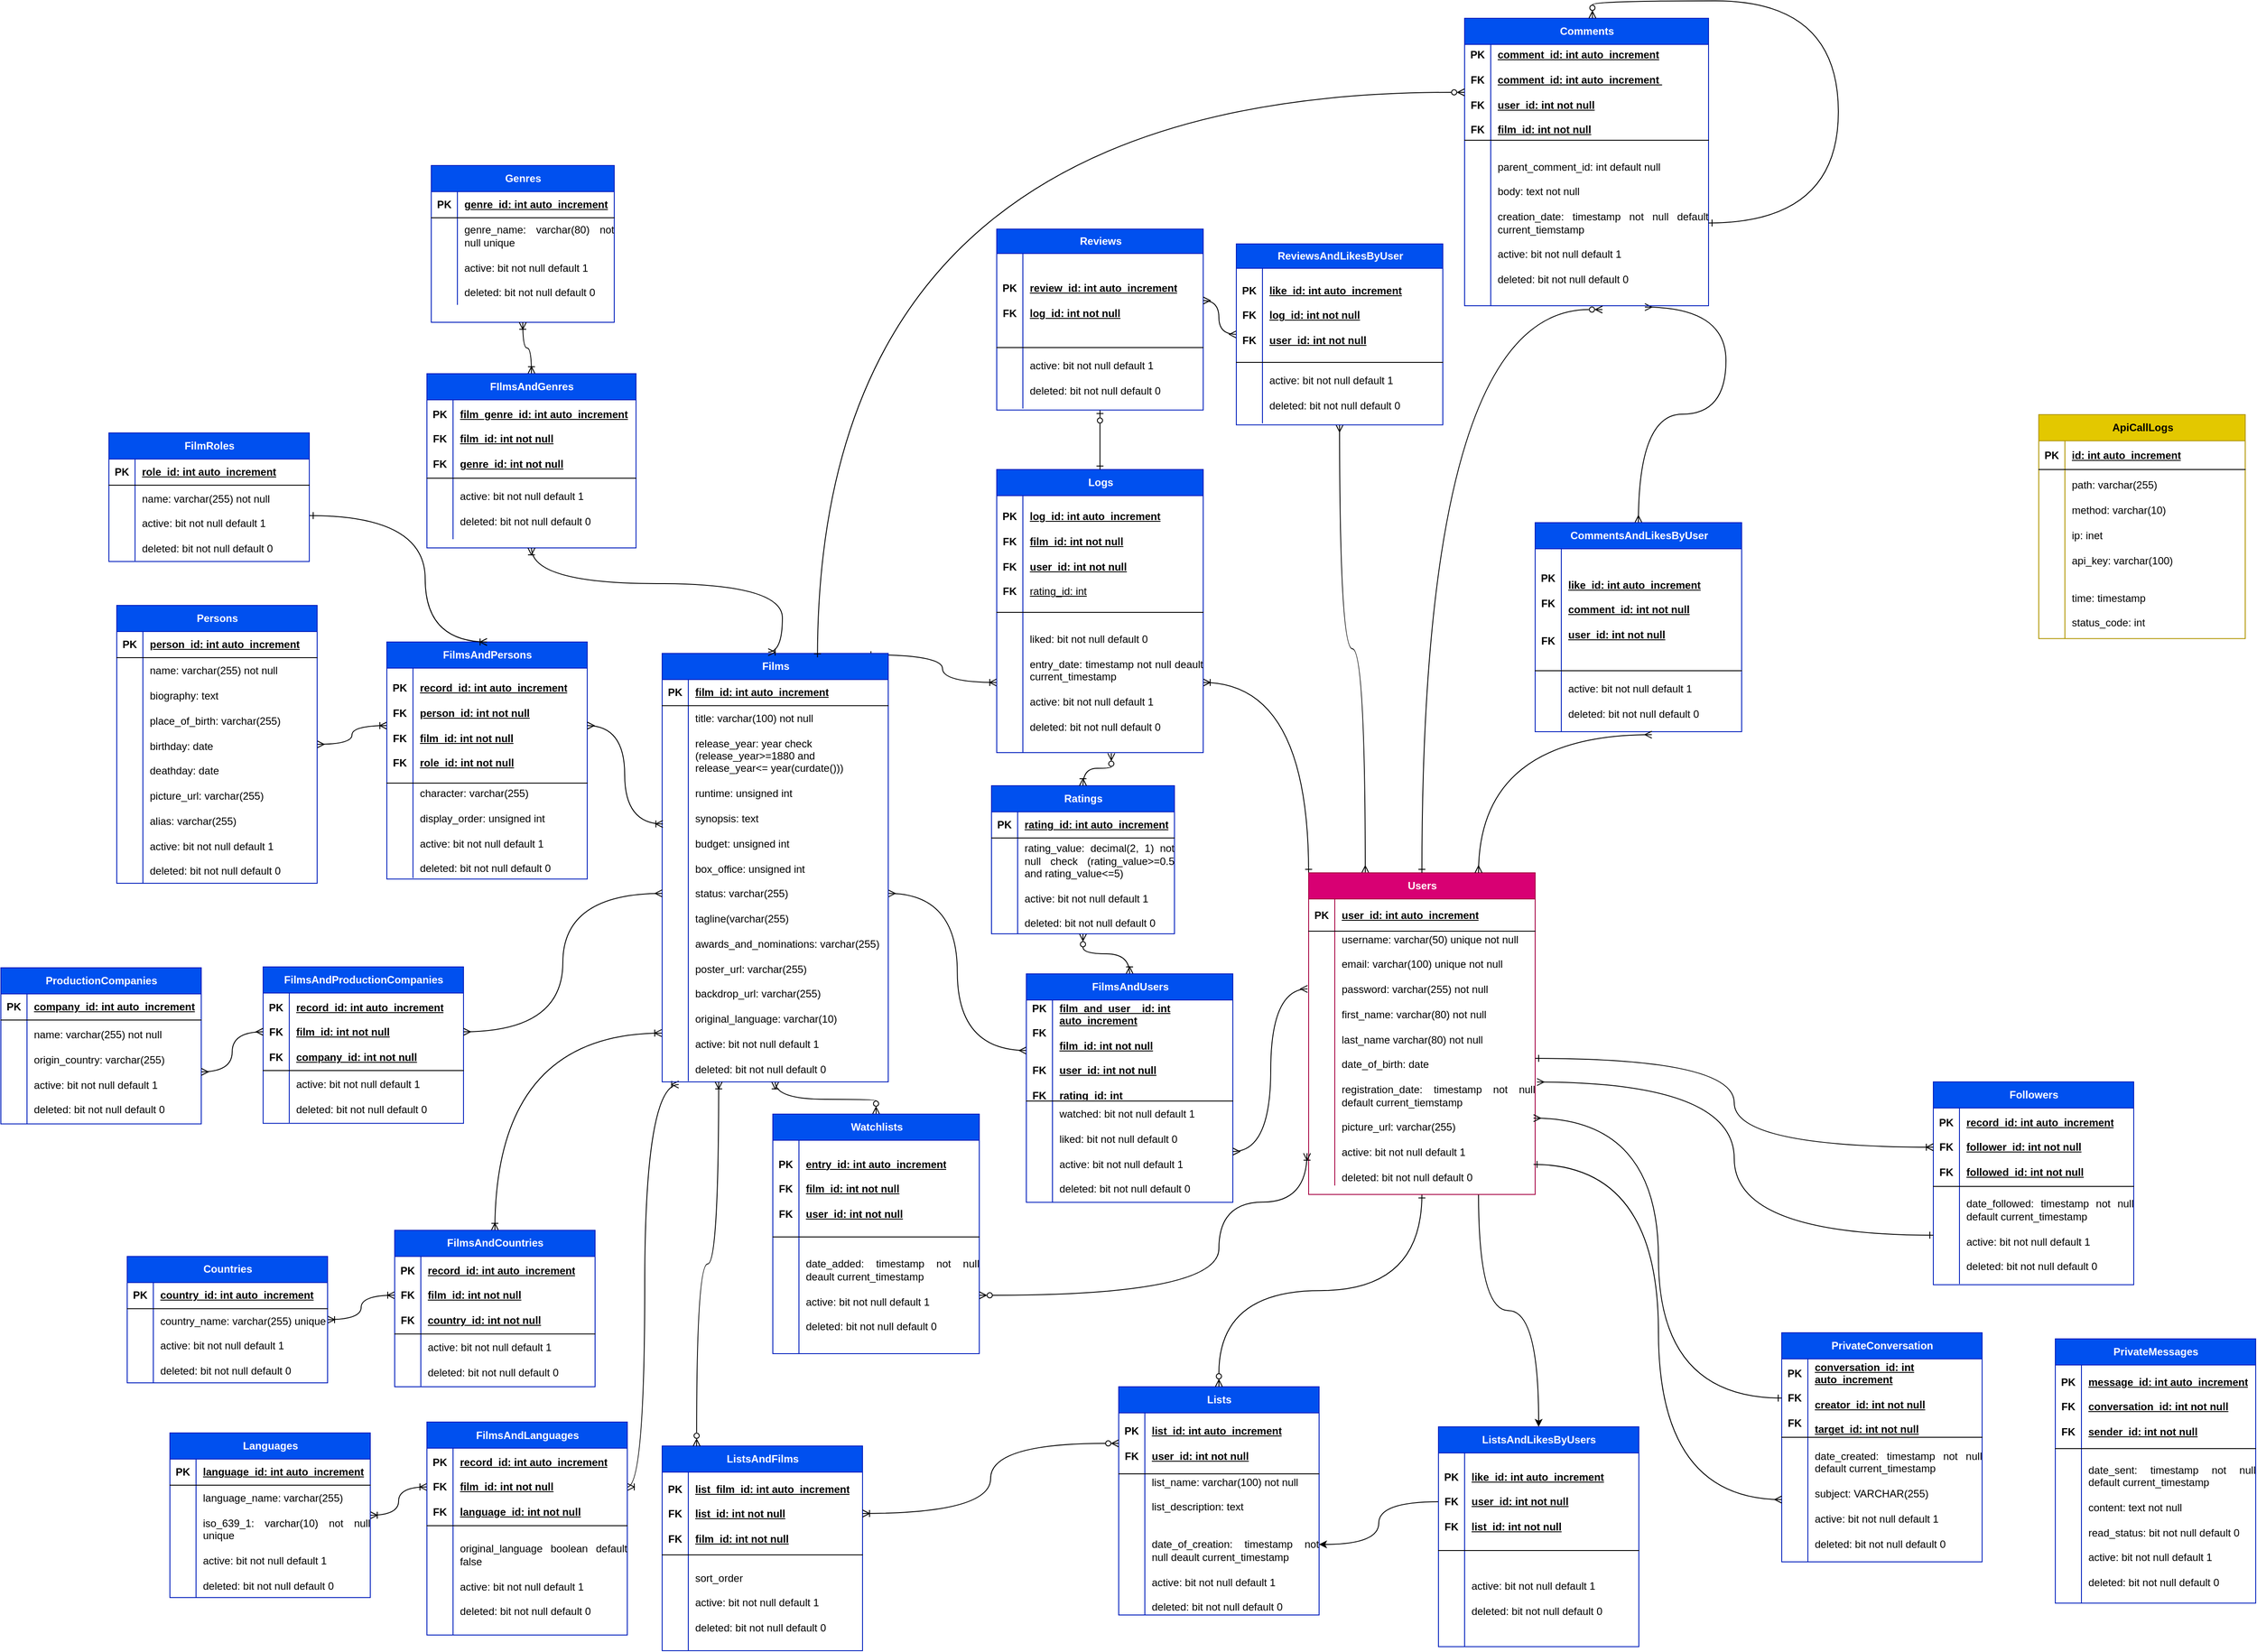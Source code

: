 <mxfile version="22.1.21" type="device">
  <diagram id="R2lEEEUBdFMjLlhIrx00" name="Page-1">
    <mxGraphModel dx="4506" dy="2740" grid="0" gridSize="10" guides="1" tooltips="1" connect="1" arrows="1" fold="1" page="1" pageScale="1" pageWidth="850" pageHeight="1100" math="0" shadow="0" extFonts="Permanent Marker^https://fonts.googleapis.com/css?family=Permanent+Marker">
      <root>
        <mxCell id="0" />
        <mxCell id="1" parent="0" />
        <mxCell id="i_u9Ulbk1Ha4xllaxans-170" style="edgeStyle=orthogonalEdgeStyle;rounded=0;orthogonalLoop=1;jettySize=auto;html=1;entryX=0;entryY=0.5;entryDx=0;entryDy=0;exitX=1;exitY=0.5;exitDx=0;exitDy=0;curved=1;endArrow=ERmany;endFill=0;startArrow=ERmany;startFill=0;" parent="1" source="i_u9Ulbk1Ha4xllaxans-5" target="i_u9Ulbk1Ha4xllaxans-164" edge="1">
          <mxGeometry relative="1" as="geometry" />
        </mxCell>
        <mxCell id="i_u9Ulbk1Ha4xllaxans-217" style="edgeStyle=orthogonalEdgeStyle;rounded=0;orthogonalLoop=1;jettySize=auto;html=1;entryX=0;entryY=0.5;entryDx=0;entryDy=0;exitX=0.908;exitY=0.003;exitDx=0;exitDy=0;exitPerimeter=0;curved=1;startArrow=ERone;startFill=0;endArrow=ERoneToMany;endFill=0;" parent="1" source="i_u9Ulbk1Ha4xllaxans-1" target="i_u9Ulbk1Ha4xllaxans-192" edge="1">
          <mxGeometry relative="1" as="geometry" />
        </mxCell>
        <mxCell id="i_u9Ulbk1Ha4xllaxans-238" style="edgeStyle=orthogonalEdgeStyle;shape=connector;curved=1;rounded=0;orthogonalLoop=1;jettySize=auto;html=1;labelBackgroundColor=default;strokeColor=default;align=center;verticalAlign=middle;fontFamily=Helvetica;fontSize=11;fontColor=default;startArrow=ERoneToMany;startFill=0;endArrow=ERzeroToMany;endFill=0;" parent="1" source="i_u9Ulbk1Ha4xllaxans-1" target="i_u9Ulbk1Ha4xllaxans-230" edge="1">
          <mxGeometry relative="1" as="geometry" />
        </mxCell>
        <mxCell id="i_u9Ulbk1Ha4xllaxans-267" style="edgeStyle=orthogonalEdgeStyle;shape=connector;curved=1;rounded=0;orthogonalLoop=1;jettySize=auto;html=1;labelBackgroundColor=default;strokeColor=default;align=center;verticalAlign=middle;fontFamily=Helvetica;fontSize=11;fontColor=default;startArrow=ERoneToMany;startFill=0;endArrow=ERoneToMany;endFill=0;exitX=-0.002;exitY=0.872;exitDx=0;exitDy=0;exitPerimeter=0;" parent="1" source="i_u9Ulbk1Ha4xllaxans-5" target="i_u9Ulbk1Ha4xllaxans-253" edge="1">
          <mxGeometry relative="1" as="geometry" />
        </mxCell>
        <mxCell id="i_u9Ulbk1Ha4xllaxans-268" style="edgeStyle=orthogonalEdgeStyle;shape=connector;curved=1;rounded=0;orthogonalLoop=1;jettySize=auto;html=1;entryX=1;entryY=0.5;entryDx=0;entryDy=0;labelBackgroundColor=default;strokeColor=default;align=center;verticalAlign=middle;fontFamily=Helvetica;fontSize=11;fontColor=default;startArrow=ERoneToMany;startFill=0;endArrow=ERoneToMany;endFill=0;exitX=0.073;exitY=1.009;exitDx=0;exitDy=0;exitPerimeter=0;" parent="1" source="i_u9Ulbk1Ha4xllaxans-5" target="i_u9Ulbk1Ha4xllaxans-261" edge="1">
          <mxGeometry relative="1" as="geometry">
            <mxPoint x="-531" y="315" as="sourcePoint" />
          </mxGeometry>
        </mxCell>
        <mxCell id="i_u9Ulbk1Ha4xllaxans-1" value="Films" style="shape=table;startSize=30;container=1;collapsible=1;childLayout=tableLayout;fixedRows=1;rowLines=0;fontStyle=1;align=center;resizeLast=1;html=1;fillColor=#0050ef;strokeColor=#001DBC;fontColor=#ffffff;" parent="1" vertex="1">
          <mxGeometry x="-571" y="-62.86" width="259.5" height="491.864" as="geometry" />
        </mxCell>
        <mxCell id="i_u9Ulbk1Ha4xllaxans-2" value="" style="shape=tableRow;horizontal=0;startSize=0;swimlaneHead=0;swimlaneBody=0;fillColor=none;collapsible=0;dropTarget=0;points=[[0,0.5],[1,0.5]];portConstraint=eastwest;top=0;left=0;right=0;bottom=1;" parent="i_u9Ulbk1Ha4xllaxans-1" vertex="1">
          <mxGeometry y="30" width="259.5" height="30" as="geometry" />
        </mxCell>
        <mxCell id="i_u9Ulbk1Ha4xllaxans-3" value="PK" style="shape=partialRectangle;connectable=0;fillColor=none;top=0;left=0;bottom=0;right=0;fontStyle=1;overflow=hidden;whiteSpace=wrap;html=1;" parent="i_u9Ulbk1Ha4xllaxans-2" vertex="1">
          <mxGeometry width="30" height="30" as="geometry">
            <mxRectangle width="30" height="30" as="alternateBounds" />
          </mxGeometry>
        </mxCell>
        <mxCell id="i_u9Ulbk1Ha4xllaxans-4" value="film_id: int auto_increment" style="shape=partialRectangle;connectable=0;fillColor=none;top=0;left=0;bottom=0;right=0;align=left;spacingLeft=6;fontStyle=5;overflow=hidden;whiteSpace=wrap;html=1;" parent="i_u9Ulbk1Ha4xllaxans-2" vertex="1">
          <mxGeometry x="30" width="229.5" height="30" as="geometry">
            <mxRectangle width="229.5" height="30" as="alternateBounds" />
          </mxGeometry>
        </mxCell>
        <mxCell id="i_u9Ulbk1Ha4xllaxans-5" value="" style="shape=tableRow;horizontal=0;startSize=0;swimlaneHead=0;swimlaneBody=0;fillColor=none;collapsible=0;dropTarget=0;points=[[0,0.5],[1,0.5]];portConstraint=eastwest;top=0;left=0;right=0;bottom=0;" parent="i_u9Ulbk1Ha4xllaxans-1" vertex="1">
          <mxGeometry y="60" width="259.5" height="431" as="geometry" />
        </mxCell>
        <mxCell id="i_u9Ulbk1Ha4xllaxans-6" value="" style="shape=partialRectangle;connectable=0;fillColor=none;top=0;left=0;bottom=0;right=0;editable=1;overflow=hidden;whiteSpace=wrap;html=1;" parent="i_u9Ulbk1Ha4xllaxans-5" vertex="1">
          <mxGeometry width="30" height="431" as="geometry">
            <mxRectangle width="30" height="431" as="alternateBounds" />
          </mxGeometry>
        </mxCell>
        <mxCell id="i_u9Ulbk1Ha4xllaxans-7" value="&lt;div style=&quot;text-align: justify;&quot;&gt;&lt;span style=&quot;background-color: initial;&quot;&gt;title: varchar(100) not null&lt;/span&gt;&lt;/div&gt;&lt;div style=&quot;text-align: justify;&quot;&gt;&lt;span style=&quot;background-color: initial;&quot;&gt;&lt;br&gt;&lt;/span&gt;&lt;/div&gt;&lt;div style=&quot;&quot;&gt;&lt;span style=&quot;background-color: initial;&quot;&gt;release_year: year check (release_year&amp;gt;=1880 and release_year&amp;lt;= year(curdate()))&lt;/span&gt;&lt;/div&gt;&lt;div style=&quot;text-align: justify;&quot;&gt;&lt;span style=&quot;background-color: initial;&quot;&gt;&lt;br&gt;&lt;/span&gt;&lt;/div&gt;&lt;div style=&quot;text-align: justify;&quot;&gt;&lt;span style=&quot;background-color: initial;&quot;&gt;runtime: unsigned int&lt;/span&gt;&lt;/div&gt;&lt;div style=&quot;text-align: justify;&quot;&gt;&lt;br&gt;&lt;/div&gt;&lt;div style=&quot;text-align: justify;&quot;&gt;synopsis: text&lt;/div&gt;&lt;div style=&quot;text-align: justify;&quot;&gt;&lt;br&gt;&lt;/div&gt;&lt;div style=&quot;text-align: justify;&quot;&gt;budget: unsigned int&lt;/div&gt;&lt;div style=&quot;text-align: justify;&quot;&gt;&lt;br&gt;&lt;/div&gt;&lt;div style=&quot;text-align: justify;&quot;&gt;box_office: unsigned int&lt;/div&gt;&lt;div style=&quot;text-align: justify;&quot;&gt;&lt;br&gt;&lt;/div&gt;&lt;div style=&quot;text-align: justify;&quot;&gt;status: varchar(255)&lt;/div&gt;&lt;div style=&quot;text-align: justify;&quot;&gt;&lt;br&gt;&lt;/div&gt;&lt;div style=&quot;text-align: justify;&quot;&gt;tagline(varchar(255)&lt;/div&gt;&lt;div style=&quot;text-align: justify;&quot;&gt;&lt;br&gt;&lt;/div&gt;&lt;div style=&quot;text-align: justify;&quot;&gt;awards_and_nominations: varchar(255)&lt;/div&gt;&lt;div style=&quot;text-align: justify;&quot;&gt;&lt;br&gt;&lt;/div&gt;&lt;div style=&quot;text-align: justify;&quot;&gt;&lt;div&gt;poster_url: varchar(255)&lt;/div&gt;&lt;div&gt;&lt;br&gt;&lt;/div&gt;&lt;div&gt;&lt;div&gt;backdrop_url: varchar(255)&lt;/div&gt;&lt;/div&gt;&lt;div&gt;&lt;br&gt;&lt;/div&gt;&lt;div&gt;original_language: varchar(10)&lt;/div&gt;&lt;div&gt;&lt;br&gt;&lt;/div&gt;&lt;/div&gt;&lt;div style=&quot;text-align: justify;&quot;&gt;active: bit not null default 1&lt;/div&gt;&lt;div style=&quot;text-align: justify;&quot;&gt;&lt;br&gt;&lt;/div&gt;&lt;div style=&quot;text-align: justify;&quot;&gt;deleted: bit not null default 0&lt;/div&gt;" style="shape=partialRectangle;connectable=0;fillColor=none;top=0;left=0;bottom=0;right=0;align=left;spacingLeft=6;overflow=hidden;whiteSpace=wrap;html=1;" parent="i_u9Ulbk1Ha4xllaxans-5" vertex="1">
          <mxGeometry x="30" width="229.5" height="431" as="geometry">
            <mxRectangle width="229.5" height="431" as="alternateBounds" />
          </mxGeometry>
        </mxCell>
        <mxCell id="i_u9Ulbk1Ha4xllaxans-33" value="Genres" style="shape=table;startSize=30;container=1;collapsible=1;childLayout=tableLayout;fixedRows=1;rowLines=0;fontStyle=1;align=center;resizeLast=1;html=1;fillColor=#0050ef;fontColor=#ffffff;strokeColor=#001DBC;" parent="1" vertex="1">
          <mxGeometry x="-836" y="-623" width="210" height="180" as="geometry" />
        </mxCell>
        <mxCell id="i_u9Ulbk1Ha4xllaxans-34" value="" style="shape=tableRow;horizontal=0;startSize=0;swimlaneHead=0;swimlaneBody=0;fillColor=none;collapsible=0;dropTarget=0;points=[[0,0.5],[1,0.5]];portConstraint=eastwest;top=0;left=0;right=0;bottom=1;" parent="i_u9Ulbk1Ha4xllaxans-33" vertex="1">
          <mxGeometry y="30" width="210" height="30" as="geometry" />
        </mxCell>
        <mxCell id="i_u9Ulbk1Ha4xllaxans-35" value="PK" style="shape=partialRectangle;connectable=0;fillColor=none;top=0;left=0;bottom=0;right=0;fontStyle=1;overflow=hidden;whiteSpace=wrap;html=1;" parent="i_u9Ulbk1Ha4xllaxans-34" vertex="1">
          <mxGeometry width="30" height="30" as="geometry">
            <mxRectangle width="30" height="30" as="alternateBounds" />
          </mxGeometry>
        </mxCell>
        <mxCell id="i_u9Ulbk1Ha4xllaxans-36" value="genre_id: int auto_increment" style="shape=partialRectangle;connectable=0;fillColor=none;top=0;left=0;bottom=0;right=0;align=left;spacingLeft=6;fontStyle=5;overflow=hidden;whiteSpace=wrap;html=1;" parent="i_u9Ulbk1Ha4xllaxans-34" vertex="1">
          <mxGeometry x="30" width="180" height="30" as="geometry">
            <mxRectangle width="180" height="30" as="alternateBounds" />
          </mxGeometry>
        </mxCell>
        <mxCell id="i_u9Ulbk1Ha4xllaxans-37" value="" style="shape=tableRow;horizontal=0;startSize=0;swimlaneHead=0;swimlaneBody=0;fillColor=none;collapsible=0;dropTarget=0;points=[[0,0.5],[1,0.5]];portConstraint=eastwest;top=0;left=0;right=0;bottom=0;" parent="i_u9Ulbk1Ha4xllaxans-33" vertex="1">
          <mxGeometry y="60" width="210" height="100" as="geometry" />
        </mxCell>
        <mxCell id="i_u9Ulbk1Ha4xllaxans-38" value="" style="shape=partialRectangle;connectable=0;fillColor=none;top=0;left=0;bottom=0;right=0;editable=1;overflow=hidden;whiteSpace=wrap;html=1;" parent="i_u9Ulbk1Ha4xllaxans-37" vertex="1">
          <mxGeometry width="30" height="100" as="geometry">
            <mxRectangle width="30" height="100" as="alternateBounds" />
          </mxGeometry>
        </mxCell>
        <mxCell id="i_u9Ulbk1Ha4xllaxans-39" value="&lt;div style=&quot;text-align: justify;&quot;&gt;&lt;span style=&quot;background-color: initial;&quot;&gt;genre_name: varchar(80) not null unique&lt;/span&gt;&lt;/div&gt;&lt;div style=&quot;text-align: justify;&quot;&gt;&lt;div&gt;&lt;br&gt;&lt;/div&gt;&lt;/div&gt;&lt;div style=&quot;text-align: justify;&quot;&gt;active: bit not null default 1&lt;/div&gt;&lt;div style=&quot;text-align: justify;&quot;&gt;&lt;br&gt;&lt;/div&gt;&lt;div style=&quot;text-align: justify;&quot;&gt;deleted: bit not null default 0&lt;/div&gt;" style="shape=partialRectangle;connectable=0;fillColor=none;top=0;left=0;bottom=0;right=0;align=left;spacingLeft=6;overflow=hidden;whiteSpace=wrap;html=1;" parent="i_u9Ulbk1Ha4xllaxans-37" vertex="1">
          <mxGeometry x="30" width="180" height="100" as="geometry">
            <mxRectangle width="180" height="100" as="alternateBounds" />
          </mxGeometry>
        </mxCell>
        <mxCell id="i_u9Ulbk1Ha4xllaxans-40" style="edgeStyle=orthogonalEdgeStyle;rounded=0;orthogonalLoop=1;jettySize=auto;html=1;entryX=0.5;entryY=1;entryDx=0;entryDy=0;startArrow=ERoneToMany;startFill=0;endArrow=ERoneToMany;endFill=0;curved=1;" parent="1" source="i_u9Ulbk1Ha4xllaxans-41" target="i_u9Ulbk1Ha4xllaxans-33" edge="1">
          <mxGeometry relative="1" as="geometry">
            <mxPoint x="-425" y="-250" as="targetPoint" />
          </mxGeometry>
        </mxCell>
        <mxCell id="i_u9Ulbk1Ha4xllaxans-41" value="FIlmsAndGenres" style="shape=table;startSize=30;container=1;collapsible=1;childLayout=tableLayout;fixedRows=1;rowLines=0;fontStyle=1;align=center;resizeLast=1;html=1;fillColor=#0050ef;fontColor=#ffffff;strokeColor=#001DBC;" parent="1" vertex="1">
          <mxGeometry x="-841" y="-384" width="240" height="200" as="geometry" />
        </mxCell>
        <mxCell id="i_u9Ulbk1Ha4xllaxans-42" value="" style="shape=tableRow;horizontal=0;startSize=0;swimlaneHead=0;swimlaneBody=0;fillColor=none;collapsible=0;dropTarget=0;points=[[0,0.5],[1,0.5]];portConstraint=eastwest;top=0;left=0;right=0;bottom=1;" parent="i_u9Ulbk1Ha4xllaxans-41" vertex="1">
          <mxGeometry y="30" width="240" height="90" as="geometry" />
        </mxCell>
        <mxCell id="i_u9Ulbk1Ha4xllaxans-43" value="PK&lt;br&gt;&lt;br&gt;FK&lt;br&gt;&lt;br&gt;FK" style="shape=partialRectangle;connectable=0;fillColor=none;top=0;left=0;bottom=0;right=0;fontStyle=1;overflow=hidden;whiteSpace=wrap;html=1;" parent="i_u9Ulbk1Ha4xllaxans-42" vertex="1">
          <mxGeometry width="30" height="90" as="geometry">
            <mxRectangle width="30" height="90" as="alternateBounds" />
          </mxGeometry>
        </mxCell>
        <mxCell id="i_u9Ulbk1Ha4xllaxans-44" value="film_genre_id: int auto_increment&lt;br&gt;&lt;br&gt;film_id: int not null&lt;br&gt;&lt;br&gt;genre_id: int not null" style="shape=partialRectangle;connectable=0;fillColor=none;top=0;left=0;bottom=0;right=0;align=left;spacingLeft=6;fontStyle=5;overflow=hidden;whiteSpace=wrap;html=1;" parent="i_u9Ulbk1Ha4xllaxans-42" vertex="1">
          <mxGeometry x="30" width="210" height="90" as="geometry">
            <mxRectangle width="210" height="90" as="alternateBounds" />
          </mxGeometry>
        </mxCell>
        <mxCell id="i_u9Ulbk1Ha4xllaxans-45" value="" style="shape=tableRow;horizontal=0;startSize=0;swimlaneHead=0;swimlaneBody=0;fillColor=none;collapsible=0;dropTarget=0;points=[[0,0.5],[1,0.5]];portConstraint=eastwest;top=0;left=0;right=0;bottom=0;" parent="i_u9Ulbk1Ha4xllaxans-41" vertex="1">
          <mxGeometry y="120" width="240" height="70" as="geometry" />
        </mxCell>
        <mxCell id="i_u9Ulbk1Ha4xllaxans-46" value="" style="shape=partialRectangle;connectable=0;fillColor=none;top=0;left=0;bottom=0;right=0;editable=1;overflow=hidden;whiteSpace=wrap;html=1;" parent="i_u9Ulbk1Ha4xllaxans-45" vertex="1">
          <mxGeometry width="30" height="70" as="geometry">
            <mxRectangle width="30" height="70" as="alternateBounds" />
          </mxGeometry>
        </mxCell>
        <mxCell id="i_u9Ulbk1Ha4xllaxans-47" value="&lt;div style=&quot;text-align: justify;&quot;&gt;&lt;span style=&quot;background-color: initial;&quot;&gt;active: bit not null default 1&lt;/span&gt;&lt;br&gt;&lt;/div&gt;&lt;div style=&quot;text-align: justify;&quot;&gt;&lt;div&gt;&lt;br&gt;&lt;/div&gt;&lt;div&gt;deleted: bit not null default 0&lt;/div&gt;&lt;/div&gt;" style="shape=partialRectangle;connectable=0;fillColor=none;top=0;left=0;bottom=0;right=0;align=left;spacingLeft=6;overflow=hidden;whiteSpace=wrap;html=1;" parent="i_u9Ulbk1Ha4xllaxans-45" vertex="1">
          <mxGeometry x="30" width="210" height="70" as="geometry">
            <mxRectangle width="210" height="70" as="alternateBounds" />
          </mxGeometry>
        </mxCell>
        <mxCell id="i_u9Ulbk1Ha4xllaxans-48" style="edgeStyle=orthogonalEdgeStyle;rounded=0;orthogonalLoop=1;jettySize=auto;html=1;entryX=0.5;entryY=1;entryDx=0;entryDy=0;curved=1;startArrow=ERoneToMany;startFill=0;endArrow=ERoneToMany;endFill=0;exitX=0.469;exitY=-0.003;exitDx=0;exitDy=0;exitPerimeter=0;" parent="1" source="i_u9Ulbk1Ha4xllaxans-1" target="i_u9Ulbk1Ha4xllaxans-41" edge="1">
          <mxGeometry relative="1" as="geometry">
            <mxPoint x="-615" y="725" as="sourcePoint" />
            <mxPoint x="-710" y="640" as="targetPoint" />
            <Array as="points">
              <mxPoint x="-433" y="-143" />
              <mxPoint x="-721" y="-143" />
            </Array>
          </mxGeometry>
        </mxCell>
        <mxCell id="i_u9Ulbk1Ha4xllaxans-179" style="edgeStyle=orthogonalEdgeStyle;rounded=0;orthogonalLoop=1;jettySize=auto;html=1;entryX=0.5;entryY=0;entryDx=0;entryDy=0;exitX=0.739;exitY=1.008;exitDx=0;exitDy=0;exitPerimeter=0;curved=1;startArrow=ERmany;startFill=0;endArrow=ERmany;endFill=0;" parent="1" source="i_u9Ulbk1Ha4xllaxans-98" target="i_u9Ulbk1Ha4xllaxans-172" edge="1">
          <mxGeometry relative="1" as="geometry" />
        </mxCell>
        <mxCell id="i_u9Ulbk1Ha4xllaxans-94" value="Comments" style="shape=table;startSize=30;container=1;collapsible=1;childLayout=tableLayout;fixedRows=1;rowLines=0;fontStyle=1;align=center;resizeLast=1;html=1;fillColor=#0050ef;fontColor=#ffffff;strokeColor=#001DBC;" parent="1" vertex="1">
          <mxGeometry x="350" y="-792" width="280" height="330.0" as="geometry" />
        </mxCell>
        <mxCell id="i_u9Ulbk1Ha4xllaxans-95" value="" style="shape=tableRow;horizontal=0;startSize=0;swimlaneHead=0;swimlaneBody=0;fillColor=none;collapsible=0;dropTarget=0;points=[[0,0.5],[1,0.5]];portConstraint=eastwest;top=0;left=0;right=0;bottom=1;" parent="i_u9Ulbk1Ha4xllaxans-94" vertex="1">
          <mxGeometry y="30" width="280" height="110" as="geometry" />
        </mxCell>
        <mxCell id="i_u9Ulbk1Ha4xllaxans-96" value="PK&lt;br&gt;&lt;br&gt;FK&lt;br&gt;&lt;br&gt;FK&lt;br&gt;&lt;br&gt;FK" style="shape=partialRectangle;connectable=0;fillColor=none;top=0;left=0;bottom=0;right=0;fontStyle=1;overflow=hidden;whiteSpace=wrap;html=1;" parent="i_u9Ulbk1Ha4xllaxans-95" vertex="1">
          <mxGeometry width="30" height="110" as="geometry">
            <mxRectangle width="30" height="110" as="alternateBounds" />
          </mxGeometry>
        </mxCell>
        <mxCell id="i_u9Ulbk1Ha4xllaxans-97" value="comment_id: int auto_increment&lt;br&gt;&lt;br&gt;comment_id: int auto_increment&amp;nbsp;&lt;br&gt;&lt;br&gt;user_id: int not null&lt;br&gt;&lt;br&gt;film_id: int not null" style="shape=partialRectangle;connectable=0;fillColor=none;top=0;left=0;bottom=0;right=0;align=left;spacingLeft=6;fontStyle=5;overflow=hidden;whiteSpace=wrap;html=1;" parent="i_u9Ulbk1Ha4xllaxans-95" vertex="1">
          <mxGeometry x="30" width="250" height="110" as="geometry">
            <mxRectangle width="250" height="110" as="alternateBounds" />
          </mxGeometry>
        </mxCell>
        <mxCell id="i_u9Ulbk1Ha4xllaxans-98" value="" style="shape=tableRow;horizontal=0;startSize=0;swimlaneHead=0;swimlaneBody=0;fillColor=none;collapsible=0;dropTarget=0;points=[[0,0.5],[1,0.5]];portConstraint=eastwest;top=0;left=0;right=0;bottom=0;" parent="i_u9Ulbk1Ha4xllaxans-94" vertex="1">
          <mxGeometry y="140" width="280" height="190" as="geometry" />
        </mxCell>
        <mxCell id="i_u9Ulbk1Ha4xllaxans-99" value="" style="shape=partialRectangle;connectable=0;fillColor=none;top=0;left=0;bottom=0;right=0;editable=1;overflow=hidden;whiteSpace=wrap;html=1;" parent="i_u9Ulbk1Ha4xllaxans-98" vertex="1">
          <mxGeometry width="30" height="190" as="geometry">
            <mxRectangle width="30" height="190" as="alternateBounds" />
          </mxGeometry>
        </mxCell>
        <mxCell id="i_u9Ulbk1Ha4xllaxans-100" value="&lt;div style=&quot;text-align: justify;&quot;&gt;&lt;span style=&quot;background-color: initial;&quot;&gt;parent_comment_id: int default null&lt;/span&gt;&lt;/div&gt;&lt;div style=&quot;&quot;&gt;&lt;div&gt;&lt;br&gt;&lt;/div&gt;&lt;/div&gt;&lt;div style=&quot;text-align: justify;&quot;&gt;&lt;div&gt;body: text not null&lt;/div&gt;&lt;div&gt;&lt;br&gt;&lt;/div&gt;&lt;div&gt;creation_date: timestamp not null default current_tiemstamp&lt;/div&gt;&lt;div&gt;&lt;br&gt;&lt;/div&gt;&lt;/div&gt;&lt;div style=&quot;text-align: justify;&quot;&gt;active: bit not null default 1&lt;/div&gt;&lt;div style=&quot;text-align: justify;&quot;&gt;&lt;br&gt;&lt;/div&gt;&lt;div style=&quot;text-align: justify;&quot;&gt;deleted: bit not null default 0&lt;/div&gt;" style="shape=partialRectangle;connectable=0;fillColor=none;top=0;left=0;bottom=0;right=0;align=left;spacingLeft=6;overflow=hidden;whiteSpace=wrap;html=1;" parent="i_u9Ulbk1Ha4xllaxans-98" vertex="1">
          <mxGeometry x="30" width="250" height="190" as="geometry">
            <mxRectangle width="250" height="190" as="alternateBounds" />
          </mxGeometry>
        </mxCell>
        <mxCell id="i_u9Ulbk1Ha4xllaxans-321" style="edgeStyle=orthogonalEdgeStyle;shape=connector;curved=1;rounded=0;orthogonalLoop=1;jettySize=auto;html=1;labelBackgroundColor=default;strokeColor=default;align=center;verticalAlign=middle;fontFamily=Helvetica;fontSize=11;fontColor=default;startArrow=ERone;startFill=0;endArrow=ERzeroToMany;endFill=0;entryX=0.524;entryY=0;entryDx=0;entryDy=0;entryPerimeter=0;exitX=1;exitY=0.5;exitDx=0;exitDy=0;" parent="i_u9Ulbk1Ha4xllaxans-94" source="i_u9Ulbk1Ha4xllaxans-98" target="i_u9Ulbk1Ha4xllaxans-94" edge="1">
          <mxGeometry relative="1" as="geometry">
            <mxPoint x="375" y="-123" as="targetPoint" />
            <mxPoint x="424" y="50" as="sourcePoint" />
            <Array as="points">
              <mxPoint x="429" y="235" />
              <mxPoint x="429" y="-20" />
              <mxPoint x="147" y="-20" />
            </Array>
          </mxGeometry>
        </mxCell>
        <mxCell id="i_u9Ulbk1Ha4xllaxans-102" style="edgeStyle=orthogonalEdgeStyle;rounded=0;orthogonalLoop=1;jettySize=auto;html=1;entryX=0;entryY=0.5;entryDx=0;entryDy=0;startArrow=ERone;startFill=0;endArrow=ERzeroToMany;endFill=0;curved=1;exitX=0.687;exitY=0.009;exitDx=0;exitDy=0;exitPerimeter=0;" parent="1" source="i_u9Ulbk1Ha4xllaxans-1" target="i_u9Ulbk1Ha4xllaxans-95" edge="1">
          <mxGeometry relative="1" as="geometry">
            <mxPoint x="-264" y="-604.952" as="sourcePoint" />
          </mxGeometry>
        </mxCell>
        <mxCell id="i_u9Ulbk1Ha4xllaxans-103" value="ListsAndFilms" style="shape=table;startSize=30;container=1;collapsible=1;childLayout=tableLayout;fixedRows=1;rowLines=0;fontStyle=1;align=center;resizeLast=1;html=1;fillColor=#0050ef;fontColor=#ffffff;strokeColor=#001DBC;" parent="1" vertex="1">
          <mxGeometry x="-571" y="847" width="230" height="235" as="geometry" />
        </mxCell>
        <mxCell id="i_u9Ulbk1Ha4xllaxans-104" value="" style="shape=tableRow;horizontal=0;startSize=0;swimlaneHead=0;swimlaneBody=0;fillColor=none;collapsible=0;dropTarget=0;points=[[0,0.5],[1,0.5]];portConstraint=eastwest;top=0;left=0;right=0;bottom=1;" parent="i_u9Ulbk1Ha4xllaxans-103" vertex="1">
          <mxGeometry y="30" width="230" height="95" as="geometry" />
        </mxCell>
        <mxCell id="i_u9Ulbk1Ha4xllaxans-105" value="PK&lt;br&gt;&lt;br&gt;FK&lt;br&gt;&lt;br&gt;FK" style="shape=partialRectangle;connectable=0;fillColor=none;top=0;left=0;bottom=0;right=0;fontStyle=1;overflow=hidden;whiteSpace=wrap;html=1;" parent="i_u9Ulbk1Ha4xllaxans-104" vertex="1">
          <mxGeometry width="30" height="95" as="geometry">
            <mxRectangle width="30" height="95" as="alternateBounds" />
          </mxGeometry>
        </mxCell>
        <mxCell id="i_u9Ulbk1Ha4xllaxans-106" value="list_film_id: int auto_increment&lt;br&gt;&lt;br&gt;list_id: int not null&lt;br&gt;&lt;br&gt;film_id: int not null" style="shape=partialRectangle;connectable=0;fillColor=none;top=0;left=0;bottom=0;right=0;align=left;spacingLeft=6;fontStyle=5;overflow=hidden;whiteSpace=wrap;html=1;" parent="i_u9Ulbk1Ha4xllaxans-104" vertex="1">
          <mxGeometry x="30" width="200" height="95" as="geometry">
            <mxRectangle width="200" height="95" as="alternateBounds" />
          </mxGeometry>
        </mxCell>
        <mxCell id="i_u9Ulbk1Ha4xllaxans-107" value="" style="shape=tableRow;horizontal=0;startSize=0;swimlaneHead=0;swimlaneBody=0;fillColor=none;collapsible=0;dropTarget=0;points=[[0,0.5],[1,0.5]];portConstraint=eastwest;top=0;left=0;right=0;bottom=0;" parent="i_u9Ulbk1Ha4xllaxans-103" vertex="1">
          <mxGeometry y="125" width="230" height="110" as="geometry" />
        </mxCell>
        <mxCell id="i_u9Ulbk1Ha4xllaxans-108" value="" style="shape=partialRectangle;connectable=0;fillColor=none;top=0;left=0;bottom=0;right=0;editable=1;overflow=hidden;whiteSpace=wrap;html=1;" parent="i_u9Ulbk1Ha4xllaxans-107" vertex="1">
          <mxGeometry width="30" height="110" as="geometry">
            <mxRectangle width="30" height="110" as="alternateBounds" />
          </mxGeometry>
        </mxCell>
        <mxCell id="i_u9Ulbk1Ha4xllaxans-109" value="&lt;div style=&quot;text-align: justify;&quot;&gt;sort_order&lt;/div&gt;&lt;div style=&quot;text-align: justify;&quot;&gt;&lt;span style=&quot;background-color: initial;&quot;&gt;&lt;br&gt;&lt;/span&gt;&lt;/div&gt;&lt;div style=&quot;text-align: justify;&quot;&gt;&lt;span style=&quot;background-color: initial;&quot;&gt;active: bit not null default 1&lt;/span&gt;&lt;br&gt;&lt;/div&gt;&lt;div style=&quot;text-align: justify;&quot;&gt;&lt;div&gt;&lt;br&gt;&lt;/div&gt;&lt;div&gt;deleted: bit not null default 0&lt;/div&gt;&lt;/div&gt;" style="shape=partialRectangle;connectable=0;fillColor=none;top=0;left=0;bottom=0;right=0;align=left;spacingLeft=6;overflow=hidden;whiteSpace=wrap;html=1;" parent="i_u9Ulbk1Ha4xllaxans-107" vertex="1">
          <mxGeometry x="30" width="200" height="110" as="geometry">
            <mxRectangle width="200" height="110" as="alternateBounds" />
          </mxGeometry>
        </mxCell>
        <mxCell id="i_u9Ulbk1Ha4xllaxans-125" style="edgeStyle=orthogonalEdgeStyle;rounded=0;orthogonalLoop=1;jettySize=auto;html=1;entryX=0.5;entryY=0;entryDx=0;entryDy=0;curved=1;startArrow=ERzeroToMany;startFill=0;endArrow=ERoneToMany;endFill=0;" parent="1" source="i_u9Ulbk1Ha4xllaxans-117" target="i_u9Ulbk1Ha4xllaxans-163" edge="1">
          <mxGeometry relative="1" as="geometry">
            <mxPoint x="-87" y="415.0" as="targetPoint" />
          </mxGeometry>
        </mxCell>
        <mxCell id="i_u9Ulbk1Ha4xllaxans-117" value="Ratings" style="shape=table;startSize=30;container=1;collapsible=1;childLayout=tableLayout;fixedRows=1;rowLines=0;fontStyle=1;align=center;resizeLast=1;html=1;fillColor=#0050ef;fontColor=#ffffff;strokeColor=#001DBC;" parent="1" vertex="1">
          <mxGeometry x="-193" y="89" width="210" height="170" as="geometry" />
        </mxCell>
        <mxCell id="i_u9Ulbk1Ha4xllaxans-118" value="" style="shape=tableRow;horizontal=0;startSize=0;swimlaneHead=0;swimlaneBody=0;fillColor=none;collapsible=0;dropTarget=0;points=[[0,0.5],[1,0.5]];portConstraint=eastwest;top=0;left=0;right=0;bottom=1;" parent="i_u9Ulbk1Ha4xllaxans-117" vertex="1">
          <mxGeometry y="30" width="210" height="30" as="geometry" />
        </mxCell>
        <mxCell id="i_u9Ulbk1Ha4xllaxans-119" value="PK" style="shape=partialRectangle;connectable=0;fillColor=none;top=0;left=0;bottom=0;right=0;fontStyle=1;overflow=hidden;whiteSpace=wrap;html=1;" parent="i_u9Ulbk1Ha4xllaxans-118" vertex="1">
          <mxGeometry width="30" height="30" as="geometry">
            <mxRectangle width="30" height="30" as="alternateBounds" />
          </mxGeometry>
        </mxCell>
        <mxCell id="i_u9Ulbk1Ha4xllaxans-120" value="rating_id: int auto_increment" style="shape=partialRectangle;connectable=0;fillColor=none;top=0;left=0;bottom=0;right=0;align=left;spacingLeft=6;fontStyle=5;overflow=hidden;whiteSpace=wrap;html=1;" parent="i_u9Ulbk1Ha4xllaxans-118" vertex="1">
          <mxGeometry x="30" width="180" height="30" as="geometry">
            <mxRectangle width="180" height="30" as="alternateBounds" />
          </mxGeometry>
        </mxCell>
        <mxCell id="i_u9Ulbk1Ha4xllaxans-121" value="" style="shape=tableRow;horizontal=0;startSize=0;swimlaneHead=0;swimlaneBody=0;fillColor=none;collapsible=0;dropTarget=0;points=[[0,0.5],[1,0.5]];portConstraint=eastwest;top=0;left=0;right=0;bottom=0;" parent="i_u9Ulbk1Ha4xllaxans-117" vertex="1">
          <mxGeometry y="60" width="210" height="110" as="geometry" />
        </mxCell>
        <mxCell id="i_u9Ulbk1Ha4xllaxans-122" value="" style="shape=partialRectangle;connectable=0;fillColor=none;top=0;left=0;bottom=0;right=0;editable=1;overflow=hidden;whiteSpace=wrap;html=1;" parent="i_u9Ulbk1Ha4xllaxans-121" vertex="1">
          <mxGeometry width="30" height="110" as="geometry">
            <mxRectangle width="30" height="110" as="alternateBounds" />
          </mxGeometry>
        </mxCell>
        <mxCell id="i_u9Ulbk1Ha4xllaxans-123" value="&lt;div style=&quot;text-align: justify;&quot;&gt;rating_value&lt;span style=&quot;background-color: initial;&quot;&gt;: decimal(2, 1) not null check (rating_value&amp;gt;=0.5 and rating_value&amp;lt;=5)&lt;/span&gt;&lt;/div&gt;&lt;div style=&quot;text-align: justify;&quot;&gt;&lt;div&gt;&lt;br&gt;&lt;/div&gt;&lt;/div&gt;&lt;div style=&quot;text-align: justify;&quot;&gt;active: bit not null default 1&lt;/div&gt;&lt;div style=&quot;text-align: justify;&quot;&gt;&lt;br&gt;&lt;/div&gt;&lt;div style=&quot;text-align: justify;&quot;&gt;deleted: bit not null default 0&lt;/div&gt;" style="shape=partialRectangle;connectable=0;fillColor=none;top=0;left=0;bottom=0;right=0;align=left;spacingLeft=6;overflow=hidden;whiteSpace=wrap;html=1;" parent="i_u9Ulbk1Ha4xllaxans-121" vertex="1">
          <mxGeometry x="30" width="180" height="110" as="geometry">
            <mxRectangle width="180" height="110" as="alternateBounds" />
          </mxGeometry>
        </mxCell>
        <mxCell id="i_u9Ulbk1Ha4xllaxans-126" style="edgeStyle=orthogonalEdgeStyle;rounded=0;orthogonalLoop=1;jettySize=auto;html=1;entryX=0.172;entryY=0.001;entryDx=0;entryDy=0;entryPerimeter=0;curved=1;exitX=0.25;exitY=1;exitDx=0;exitDy=0;startArrow=ERoneToMany;startFill=0;endArrow=ERzeroToMany;endFill=0;" parent="1" source="i_u9Ulbk1Ha4xllaxans-1" target="i_u9Ulbk1Ha4xllaxans-103" edge="1">
          <mxGeometry relative="1" as="geometry" />
        </mxCell>
        <mxCell id="i_u9Ulbk1Ha4xllaxans-127" value="Lists" style="shape=table;startSize=30;container=1;collapsible=1;childLayout=tableLayout;fixedRows=1;rowLines=0;fontStyle=1;align=center;resizeLast=1;html=1;fillColor=#0050ef;fontColor=#ffffff;strokeColor=#001DBC;" parent="1" vertex="1">
          <mxGeometry x="-47" y="779" width="230" height="262" as="geometry" />
        </mxCell>
        <mxCell id="i_u9Ulbk1Ha4xllaxans-128" value="" style="shape=tableRow;horizontal=0;startSize=0;swimlaneHead=0;swimlaneBody=0;fillColor=none;collapsible=0;dropTarget=0;points=[[0,0.5],[1,0.5]];portConstraint=eastwest;top=0;left=0;right=0;bottom=1;" parent="i_u9Ulbk1Ha4xllaxans-127" vertex="1">
          <mxGeometry y="30" width="230" height="70" as="geometry" />
        </mxCell>
        <mxCell id="i_u9Ulbk1Ha4xllaxans-129" value="PK&lt;br&gt;&lt;br&gt;FK" style="shape=partialRectangle;connectable=0;fillColor=none;top=0;left=0;bottom=0;right=0;fontStyle=1;overflow=hidden;whiteSpace=wrap;html=1;" parent="i_u9Ulbk1Ha4xllaxans-128" vertex="1">
          <mxGeometry width="30" height="70" as="geometry">
            <mxRectangle width="30" height="70" as="alternateBounds" />
          </mxGeometry>
        </mxCell>
        <mxCell id="i_u9Ulbk1Ha4xllaxans-130" value="list_id: int auto_increment&lt;br&gt;&lt;br&gt;user_id: int not null" style="shape=partialRectangle;connectable=0;fillColor=none;top=0;left=0;bottom=0;right=0;align=left;spacingLeft=6;fontStyle=5;overflow=hidden;whiteSpace=wrap;html=1;" parent="i_u9Ulbk1Ha4xllaxans-128" vertex="1">
          <mxGeometry x="30" width="200" height="70" as="geometry">
            <mxRectangle width="200" height="70" as="alternateBounds" />
          </mxGeometry>
        </mxCell>
        <mxCell id="i_u9Ulbk1Ha4xllaxans-131" value="" style="shape=tableRow;horizontal=0;startSize=0;swimlaneHead=0;swimlaneBody=0;fillColor=none;collapsible=0;dropTarget=0;points=[[0,0.5],[1,0.5]];portConstraint=eastwest;top=0;left=0;right=0;bottom=0;" parent="i_u9Ulbk1Ha4xllaxans-127" vertex="1">
          <mxGeometry y="100" width="230" height="162" as="geometry" />
        </mxCell>
        <mxCell id="i_u9Ulbk1Ha4xllaxans-132" value="" style="shape=partialRectangle;connectable=0;fillColor=none;top=0;left=0;bottom=0;right=0;editable=1;overflow=hidden;whiteSpace=wrap;html=1;" parent="i_u9Ulbk1Ha4xllaxans-131" vertex="1">
          <mxGeometry width="30" height="162" as="geometry">
            <mxRectangle width="30" height="162" as="alternateBounds" />
          </mxGeometry>
        </mxCell>
        <mxCell id="i_u9Ulbk1Ha4xllaxans-133" value="&lt;div style=&quot;text-align: justify;&quot;&gt;&lt;span style=&quot;background-color: initial;&quot;&gt;list_name: varchar(100) not null&lt;/span&gt;&lt;/div&gt;&lt;div style=&quot;text-align: justify;&quot;&gt;&lt;span style=&quot;background-color: initial;&quot;&gt;&lt;br&gt;&lt;/span&gt;&lt;/div&gt;&lt;div style=&quot;text-align: justify;&quot;&gt;&lt;span style=&quot;background-color: initial;&quot;&gt;list_description: text&lt;/span&gt;&lt;/div&gt;&lt;div style=&quot;text-align: justify;&quot;&gt;&lt;span style=&quot;background-color: initial;&quot;&gt;&lt;br&gt;&lt;/span&gt;&lt;/div&gt;&lt;div style=&quot;text-align: justify;&quot;&gt;&lt;span style=&quot;background-color: initial;&quot;&gt;&lt;br&gt;&lt;/span&gt;&lt;/div&gt;&lt;div style=&quot;text-align: justify;&quot;&gt;date_of_creation: timestamp not null deault current_timestamp&lt;span style=&quot;background-color: initial;&quot;&gt;&lt;br&gt;&lt;/span&gt;&lt;/div&gt;&lt;div style=&quot;text-align: justify;&quot;&gt;&lt;br&gt;&lt;/div&gt;&lt;div style=&quot;text-align: justify;&quot;&gt;&lt;span style=&quot;background-color: initial;&quot;&gt;active: bit not null default 1&lt;/span&gt;&lt;br&gt;&lt;/div&gt;&lt;div style=&quot;text-align: justify;&quot;&gt;&lt;div&gt;&lt;br&gt;&lt;/div&gt;&lt;div&gt;deleted: bit not null default 0&lt;/div&gt;&lt;/div&gt;" style="shape=partialRectangle;connectable=0;fillColor=none;top=0;left=0;bottom=0;right=0;align=left;spacingLeft=6;overflow=hidden;whiteSpace=wrap;html=1;" parent="i_u9Ulbk1Ha4xllaxans-131" vertex="1">
          <mxGeometry x="30" width="200" height="162" as="geometry">
            <mxRectangle width="200" height="162" as="alternateBounds" />
          </mxGeometry>
        </mxCell>
        <mxCell id="i_u9Ulbk1Ha4xllaxans-134" style="edgeStyle=orthogonalEdgeStyle;rounded=0;orthogonalLoop=1;jettySize=auto;html=1;entryX=1;entryY=0.5;entryDx=0;entryDy=0;curved=1;endArrow=ERoneToMany;endFill=0;startArrow=ERzeroToMany;startFill=0;" parent="1" source="i_u9Ulbk1Ha4xllaxans-128" target="i_u9Ulbk1Ha4xllaxans-104" edge="1">
          <mxGeometry relative="1" as="geometry" />
        </mxCell>
        <mxCell id="i_u9Ulbk1Ha4xllaxans-142" style="edgeStyle=orthogonalEdgeStyle;rounded=0;orthogonalLoop=1;jettySize=auto;html=1;exitX=0.5;exitY=1;exitDx=0;exitDy=0;entryX=0.5;entryY=0;entryDx=0;entryDy=0;startArrow=ERone;startFill=0;endArrow=ERzeroToMany;endFill=0;curved=1;" parent="1" source="i_u9Ulbk1Ha4xllaxans-135" target="i_u9Ulbk1Ha4xllaxans-127" edge="1">
          <mxGeometry relative="1" as="geometry" />
        </mxCell>
        <mxCell id="i_u9Ulbk1Ha4xllaxans-216" style="edgeStyle=orthogonalEdgeStyle;rounded=0;orthogonalLoop=1;jettySize=auto;html=1;exitX=0;exitY=0;exitDx=0;exitDy=0;curved=1;startArrow=ERone;startFill=0;endArrow=ERoneToMany;endFill=0;" parent="1" source="i_u9Ulbk1Ha4xllaxans-135" target="i_u9Ulbk1Ha4xllaxans-192" edge="1">
          <mxGeometry relative="1" as="geometry" />
        </mxCell>
        <mxCell id="i_u9Ulbk1Ha4xllaxans-218" style="edgeStyle=orthogonalEdgeStyle;rounded=0;orthogonalLoop=1;jettySize=auto;html=1;entryX=0.5;entryY=1;entryDx=0;entryDy=0;exitX=0.25;exitY=0;exitDx=0;exitDy=0;curved=1;endArrow=ERmany;endFill=0;startArrow=ERmany;startFill=0;" parent="1" source="i_u9Ulbk1Ha4xllaxans-135" target="i_u9Ulbk1Ha4xllaxans-202" edge="1">
          <mxGeometry relative="1" as="geometry" />
        </mxCell>
        <mxCell id="i_u9Ulbk1Ha4xllaxans-228" style="edgeStyle=orthogonalEdgeStyle;rounded=0;orthogonalLoop=1;jettySize=auto;html=1;entryX=0.5;entryY=0;entryDx=0;entryDy=0;exitX=0.75;exitY=1;exitDx=0;exitDy=0;curved=1;" parent="1" source="i_u9Ulbk1Ha4xllaxans-135" target="i_u9Ulbk1Ha4xllaxans-221" edge="1">
          <mxGeometry relative="1" as="geometry" />
        </mxCell>
        <mxCell id="i_u9Ulbk1Ha4xllaxans-135" value="Users" style="shape=table;startSize=30;container=1;collapsible=1;childLayout=tableLayout;fixedRows=1;rowLines=0;fontStyle=1;align=center;resizeLast=1;html=1;fillColor=#d80073;fontColor=#ffffff;strokeColor=#A50040;" parent="1" vertex="1">
          <mxGeometry x="171" y="189" width="260" height="369.235" as="geometry" />
        </mxCell>
        <mxCell id="i_u9Ulbk1Ha4xllaxans-136" value="" style="shape=tableRow;horizontal=0;startSize=0;swimlaneHead=0;swimlaneBody=0;fillColor=none;collapsible=0;dropTarget=0;points=[[0,0.5],[1,0.5]];portConstraint=eastwest;top=0;left=0;right=0;bottom=1;" parent="i_u9Ulbk1Ha4xllaxans-135" vertex="1">
          <mxGeometry y="30" width="260" height="37" as="geometry" />
        </mxCell>
        <mxCell id="i_u9Ulbk1Ha4xllaxans-137" value="PK" style="shape=partialRectangle;connectable=0;fillColor=none;top=0;left=0;bottom=0;right=0;fontStyle=1;overflow=hidden;whiteSpace=wrap;html=1;" parent="i_u9Ulbk1Ha4xllaxans-136" vertex="1">
          <mxGeometry width="30" height="37" as="geometry">
            <mxRectangle width="30" height="37" as="alternateBounds" />
          </mxGeometry>
        </mxCell>
        <mxCell id="i_u9Ulbk1Ha4xllaxans-138" value="user_id: int auto_increment" style="shape=partialRectangle;connectable=0;fillColor=none;top=0;left=0;bottom=0;right=0;align=left;spacingLeft=6;fontStyle=5;overflow=hidden;whiteSpace=wrap;html=1;" parent="i_u9Ulbk1Ha4xllaxans-136" vertex="1">
          <mxGeometry x="30" width="230" height="37" as="geometry">
            <mxRectangle width="230" height="37" as="alternateBounds" />
          </mxGeometry>
        </mxCell>
        <mxCell id="i_u9Ulbk1Ha4xllaxans-139" value="" style="shape=tableRow;horizontal=0;startSize=0;swimlaneHead=0;swimlaneBody=0;fillColor=none;collapsible=0;dropTarget=0;points=[[0,0.5],[1,0.5]];portConstraint=eastwest;top=0;left=0;right=0;bottom=0;" parent="i_u9Ulbk1Ha4xllaxans-135" vertex="1">
          <mxGeometry y="67" width="260" height="292" as="geometry" />
        </mxCell>
        <mxCell id="i_u9Ulbk1Ha4xllaxans-140" value="" style="shape=partialRectangle;connectable=0;fillColor=none;top=0;left=0;bottom=0;right=0;editable=1;overflow=hidden;whiteSpace=wrap;html=1;" parent="i_u9Ulbk1Ha4xllaxans-139" vertex="1">
          <mxGeometry width="30" height="292" as="geometry">
            <mxRectangle width="30" height="292" as="alternateBounds" />
          </mxGeometry>
        </mxCell>
        <mxCell id="i_u9Ulbk1Ha4xllaxans-141" value="&lt;div style=&quot;text-align: justify;&quot;&gt;&lt;span style=&quot;background-color: initial;&quot;&gt;username: varchar(50) unique not null&lt;/span&gt;&lt;/div&gt;&lt;div style=&quot;text-align: justify;&quot;&gt;&lt;span style=&quot;background-color: initial;&quot;&gt;&lt;br&gt;&lt;/span&gt;&lt;/div&gt;&lt;div style=&quot;text-align: justify;&quot;&gt;&lt;span style=&quot;background-color: initial;&quot;&gt;email: varchar(100) unique not null&lt;/span&gt;&lt;/div&gt;&lt;div style=&quot;text-align: justify;&quot;&gt;&lt;span style=&quot;background-color: initial;&quot;&gt;&lt;br&gt;&lt;/span&gt;&lt;/div&gt;&lt;div style=&quot;text-align: justify;&quot;&gt;&lt;span style=&quot;background-color: initial;&quot;&gt;password: varchar(255) not null&lt;/span&gt;&lt;/div&gt;&lt;div style=&quot;text-align: justify;&quot;&gt;&lt;span style=&quot;background-color: initial;&quot;&gt;&lt;br&gt;&lt;/span&gt;&lt;/div&gt;&lt;div style=&quot;text-align: justify;&quot;&gt;&lt;span style=&quot;background-color: initial;&quot;&gt;first_name: varchar(80) not null&lt;/span&gt;&lt;/div&gt;&lt;div style=&quot;text-align: justify;&quot;&gt;&lt;span style=&quot;background-color: initial;&quot;&gt;&lt;br&gt;&lt;/span&gt;&lt;/div&gt;&lt;div style=&quot;text-align: justify;&quot;&gt;&lt;span style=&quot;background-color: initial;&quot;&gt;last_name varchar(80) not null&lt;/span&gt;&lt;/div&gt;&lt;div style=&quot;text-align: justify;&quot;&gt;&lt;span style=&quot;background-color: initial;&quot;&gt;&lt;br&gt;&lt;/span&gt;&lt;/div&gt;&lt;div style=&quot;text-align: justify;&quot;&gt;date_of_birth: date&lt;/div&gt;&lt;div style=&quot;text-align: justify;&quot;&gt;&lt;br&gt;&lt;/div&gt;&lt;div style=&quot;text-align: justify;&quot;&gt;registration_date: timestamp not null default current_tiemstamp&lt;/div&gt;&lt;div style=&quot;text-align: justify;&quot;&gt;&lt;br&gt;&lt;/div&gt;&lt;div style=&quot;text-align: justify;&quot;&gt;picture_url: varchar(255)&lt;/div&gt;&lt;div style=&quot;text-align: justify;&quot;&gt;&lt;br&gt;&lt;/div&gt;&lt;div style=&quot;text-align: justify;&quot;&gt;active: bit not null default 1&lt;/div&gt;&lt;div style=&quot;text-align: justify;&quot;&gt;&lt;br&gt;&lt;/div&gt;&lt;div style=&quot;text-align: justify;&quot;&gt;deleted: bit not null default 0&lt;/div&gt;&lt;div style=&quot;text-align: justify;&quot;&gt;&lt;br&gt;&lt;/div&gt;&lt;div style=&quot;text-align: justify;&quot;&gt;&lt;br&gt;&lt;/div&gt;" style="shape=partialRectangle;connectable=0;fillColor=none;top=0;left=0;bottom=0;right=0;align=left;spacingLeft=6;overflow=hidden;whiteSpace=wrap;html=1;" parent="i_u9Ulbk1Ha4xllaxans-139" vertex="1">
          <mxGeometry x="30" width="230" height="292" as="geometry">
            <mxRectangle width="230" height="292" as="alternateBounds" />
          </mxGeometry>
        </mxCell>
        <mxCell id="i_u9Ulbk1Ha4xllaxans-151" value="PrivateMessages" style="shape=table;startSize=30;container=1;collapsible=1;childLayout=tableLayout;fixedRows=1;rowLines=0;fontStyle=1;align=center;resizeLast=1;html=1;fillColor=#0050ef;fontColor=#ffffff;strokeColor=#001DBC;" parent="1" vertex="1">
          <mxGeometry x="1028" y="724" width="230" height="303.412" as="geometry" />
        </mxCell>
        <mxCell id="i_u9Ulbk1Ha4xllaxans-152" value="" style="shape=tableRow;horizontal=0;startSize=0;swimlaneHead=0;swimlaneBody=0;fillColor=none;collapsible=0;dropTarget=0;points=[[0,0.5],[1,0.5]];portConstraint=eastwest;top=0;left=0;right=0;bottom=1;" parent="i_u9Ulbk1Ha4xllaxans-151" vertex="1">
          <mxGeometry y="30" width="230" height="96" as="geometry" />
        </mxCell>
        <mxCell id="i_u9Ulbk1Ha4xllaxans-153" value="PK&lt;br&gt;&lt;br&gt;FK&lt;br&gt;&lt;br&gt;FK" style="shape=partialRectangle;connectable=0;fillColor=none;top=0;left=0;bottom=0;right=0;fontStyle=1;overflow=hidden;whiteSpace=wrap;html=1;" parent="i_u9Ulbk1Ha4xllaxans-152" vertex="1">
          <mxGeometry width="30" height="96" as="geometry">
            <mxRectangle width="30" height="96" as="alternateBounds" />
          </mxGeometry>
        </mxCell>
        <mxCell id="i_u9Ulbk1Ha4xllaxans-154" value="message_id: int auto_increment&lt;br&gt;&lt;br&gt;conversation_id: int not null&lt;br&gt;&lt;br&gt;sender_id: int not null" style="shape=partialRectangle;connectable=0;fillColor=none;top=0;left=0;bottom=0;right=0;align=left;spacingLeft=6;fontStyle=5;overflow=hidden;whiteSpace=wrap;html=1;" parent="i_u9Ulbk1Ha4xllaxans-152" vertex="1">
          <mxGeometry x="30" width="200" height="96" as="geometry">
            <mxRectangle width="200" height="96" as="alternateBounds" />
          </mxGeometry>
        </mxCell>
        <mxCell id="i_u9Ulbk1Ha4xllaxans-155" value="" style="shape=tableRow;horizontal=0;startSize=0;swimlaneHead=0;swimlaneBody=0;fillColor=none;collapsible=0;dropTarget=0;points=[[0,0.5],[1,0.5]];portConstraint=eastwest;top=0;left=0;right=0;bottom=0;" parent="i_u9Ulbk1Ha4xllaxans-151" vertex="1">
          <mxGeometry y="126" width="230" height="177" as="geometry" />
        </mxCell>
        <mxCell id="i_u9Ulbk1Ha4xllaxans-156" value="" style="shape=partialRectangle;connectable=0;fillColor=none;top=0;left=0;bottom=0;right=0;editable=1;overflow=hidden;whiteSpace=wrap;html=1;" parent="i_u9Ulbk1Ha4xllaxans-155" vertex="1">
          <mxGeometry width="30" height="177" as="geometry">
            <mxRectangle width="30" height="177" as="alternateBounds" />
          </mxGeometry>
        </mxCell>
        <mxCell id="i_u9Ulbk1Ha4xllaxans-157" value="&lt;div style=&quot;text-align: justify;&quot;&gt;date_sent: timestamp not null default current_timestamp&lt;/div&gt;&lt;div style=&quot;text-align: justify;&quot;&gt;&lt;br&gt;&lt;/div&gt;&lt;div style=&quot;text-align: justify;&quot;&gt;content: text not null&lt;/div&gt;&lt;div style=&quot;text-align: justify;&quot;&gt;&lt;br&gt;&lt;/div&gt;&lt;div style=&quot;text-align: justify;&quot;&gt;read_status: bit not null default 0&lt;/div&gt;&lt;div style=&quot;text-align: justify;&quot;&gt;&lt;br&gt;&lt;/div&gt;&lt;div style=&quot;text-align: justify;&quot;&gt;&lt;div&gt;active: bit not null default 1&lt;/div&gt;&lt;div&gt;&lt;br&gt;&lt;/div&gt;&lt;div&gt;deleted: bit not null default 0&lt;/div&gt;&lt;/div&gt;" style="shape=partialRectangle;connectable=0;fillColor=none;top=0;left=0;bottom=0;right=0;align=left;spacingLeft=6;overflow=hidden;whiteSpace=wrap;html=1;" parent="i_u9Ulbk1Ha4xllaxans-155" vertex="1">
          <mxGeometry x="30" width="200" height="177" as="geometry">
            <mxRectangle width="200" height="177" as="alternateBounds" />
          </mxGeometry>
        </mxCell>
        <mxCell id="i_u9Ulbk1Ha4xllaxans-160" style="edgeStyle=orthogonalEdgeStyle;rounded=0;orthogonalLoop=1;jettySize=auto;html=1;curved=1;startArrow=ERone;startFill=0;endArrow=ERzeroToMany;endFill=0;entryX=0.565;entryY=1.023;entryDx=0;entryDy=0;entryPerimeter=0;" parent="1" source="i_u9Ulbk1Ha4xllaxans-135" target="i_u9Ulbk1Ha4xllaxans-98" edge="1">
          <mxGeometry relative="1" as="geometry">
            <mxPoint x="176" y="-216" as="targetPoint" />
          </mxGeometry>
        </mxCell>
        <mxCell id="i_u9Ulbk1Ha4xllaxans-163" value="FilmsAndUsers" style="shape=table;startSize=30;container=1;collapsible=1;childLayout=tableLayout;fixedRows=1;rowLines=0;fontStyle=1;align=center;resizeLast=1;html=1;fillColor=#0050ef;fontColor=#ffffff;strokeColor=#001DBC;" parent="1" vertex="1">
          <mxGeometry x="-153" y="305" width="237" height="262.211" as="geometry" />
        </mxCell>
        <mxCell id="i_u9Ulbk1Ha4xllaxans-164" value="" style="shape=tableRow;horizontal=0;startSize=0;swimlaneHead=0;swimlaneBody=0;fillColor=none;collapsible=0;dropTarget=0;points=[[0,0.5],[1,0.5]];portConstraint=eastwest;top=0;left=0;right=0;bottom=1;" parent="i_u9Ulbk1Ha4xllaxans-163" vertex="1">
          <mxGeometry y="30" width="237" height="116" as="geometry" />
        </mxCell>
        <mxCell id="i_u9Ulbk1Ha4xllaxans-165" value="PK&lt;br&gt;&lt;br&gt;FK&lt;br&gt;&lt;br&gt;&lt;br&gt;FK&lt;br&gt;&lt;br&gt;FK" style="shape=partialRectangle;connectable=0;fillColor=none;top=0;left=0;bottom=0;right=0;fontStyle=1;overflow=hidden;whiteSpace=wrap;html=1;" parent="i_u9Ulbk1Ha4xllaxans-164" vertex="1">
          <mxGeometry width="30" height="116" as="geometry">
            <mxRectangle width="30" height="116" as="alternateBounds" />
          </mxGeometry>
        </mxCell>
        <mxCell id="i_u9Ulbk1Ha4xllaxans-166" value="film_and_user__id: int auto_increment&lt;br&gt;&lt;br&gt;film_id: int not null&lt;br&gt;&lt;br&gt;user_id: int not null&lt;br&gt;&lt;br&gt;rating_id: int" style="shape=partialRectangle;connectable=0;fillColor=none;top=0;left=0;bottom=0;right=0;align=left;spacingLeft=6;fontStyle=5;overflow=hidden;whiteSpace=wrap;html=1;" parent="i_u9Ulbk1Ha4xllaxans-164" vertex="1">
          <mxGeometry x="30" width="207" height="116" as="geometry">
            <mxRectangle width="207" height="116" as="alternateBounds" />
          </mxGeometry>
        </mxCell>
        <mxCell id="i_u9Ulbk1Ha4xllaxans-167" value="" style="shape=tableRow;horizontal=0;startSize=0;swimlaneHead=0;swimlaneBody=0;fillColor=none;collapsible=0;dropTarget=0;points=[[0,0.5],[1,0.5]];portConstraint=eastwest;top=0;left=0;right=0;bottom=0;" parent="i_u9Ulbk1Ha4xllaxans-163" vertex="1">
          <mxGeometry y="146" width="237" height="116" as="geometry" />
        </mxCell>
        <mxCell id="i_u9Ulbk1Ha4xllaxans-168" value="" style="shape=partialRectangle;connectable=0;fillColor=none;top=0;left=0;bottom=0;right=0;editable=1;overflow=hidden;whiteSpace=wrap;html=1;" parent="i_u9Ulbk1Ha4xllaxans-167" vertex="1">
          <mxGeometry width="30" height="116" as="geometry">
            <mxRectangle width="30" height="116" as="alternateBounds" />
          </mxGeometry>
        </mxCell>
        <mxCell id="i_u9Ulbk1Ha4xllaxans-169" value="&lt;div style=&quot;text-align: justify;&quot;&gt;watched: bit not null default 1&lt;/div&gt;&lt;div style=&quot;text-align: justify;&quot;&gt;&lt;br&gt;&lt;/div&gt;&lt;div style=&quot;text-align: justify;&quot;&gt;liked: bit not null default 0&lt;/div&gt;&lt;div style=&quot;text-align: justify;&quot;&gt;&lt;br&gt;&lt;/div&gt;&lt;div style=&quot;text-align: justify;&quot;&gt;&lt;span style=&quot;background-color: initial;&quot;&gt;active: bit not null default 1&lt;/span&gt;&lt;br&gt;&lt;/div&gt;&lt;div style=&quot;text-align: justify;&quot;&gt;&lt;div&gt;&lt;br&gt;&lt;/div&gt;&lt;div&gt;deleted: bit not null default 0&lt;/div&gt;&lt;/div&gt;" style="shape=partialRectangle;connectable=0;fillColor=none;top=0;left=0;bottom=0;right=0;align=left;spacingLeft=6;overflow=hidden;whiteSpace=wrap;html=1;" parent="i_u9Ulbk1Ha4xllaxans-167" vertex="1">
          <mxGeometry x="30" width="207" height="116" as="geometry">
            <mxRectangle width="207" height="116" as="alternateBounds" />
          </mxGeometry>
        </mxCell>
        <mxCell id="i_u9Ulbk1Ha4xllaxans-171" style="edgeStyle=orthogonalEdgeStyle;rounded=0;orthogonalLoop=1;jettySize=auto;html=1;entryX=1;entryY=0.5;entryDx=0;entryDy=0;curved=1;exitX=-0.005;exitY=0.227;exitDx=0;exitDy=0;exitPerimeter=0;endArrow=ERmany;endFill=0;startArrow=ERmany;startFill=0;" parent="1" source="i_u9Ulbk1Ha4xllaxans-139" target="i_u9Ulbk1Ha4xllaxans-167" edge="1">
          <mxGeometry relative="1" as="geometry" />
        </mxCell>
        <mxCell id="i_u9Ulbk1Ha4xllaxans-172" value="CommentsAndLikesByUser" style="shape=table;startSize=30;container=1;collapsible=1;childLayout=tableLayout;fixedRows=1;rowLines=0;fontStyle=1;align=center;resizeLast=1;html=1;fillColor=#0050ef;fontColor=#ffffff;strokeColor=#001DBC;" parent="1" vertex="1">
          <mxGeometry x="431" y="-213" width="237" height="240" as="geometry" />
        </mxCell>
        <mxCell id="i_u9Ulbk1Ha4xllaxans-173" value="" style="shape=tableRow;horizontal=0;startSize=0;swimlaneHead=0;swimlaneBody=0;fillColor=none;collapsible=0;dropTarget=0;points=[[0,0.5],[1,0.5]];portConstraint=eastwest;top=0;left=0;right=0;bottom=1;" parent="i_u9Ulbk1Ha4xllaxans-172" vertex="1">
          <mxGeometry y="30" width="237" height="140" as="geometry" />
        </mxCell>
        <mxCell id="i_u9Ulbk1Ha4xllaxans-174" value="PK&lt;br&gt;&lt;br&gt;FK&lt;br&gt;&lt;br&gt;&lt;br&gt;FK" style="shape=partialRectangle;connectable=0;fillColor=none;top=0;left=0;bottom=0;right=0;fontStyle=1;overflow=hidden;whiteSpace=wrap;html=1;" parent="i_u9Ulbk1Ha4xllaxans-173" vertex="1">
          <mxGeometry width="30" height="140" as="geometry">
            <mxRectangle width="30" height="140" as="alternateBounds" />
          </mxGeometry>
        </mxCell>
        <mxCell id="i_u9Ulbk1Ha4xllaxans-175" value="like_id: int auto_increment&lt;br&gt;&lt;br&gt;comment_id: int not null&lt;br&gt;&lt;br&gt;user_id: int not null" style="shape=partialRectangle;connectable=0;fillColor=none;top=0;left=0;bottom=0;right=0;align=left;spacingLeft=6;fontStyle=5;overflow=hidden;whiteSpace=wrap;html=1;" parent="i_u9Ulbk1Ha4xllaxans-173" vertex="1">
          <mxGeometry x="30" width="207" height="140" as="geometry">
            <mxRectangle width="207" height="140" as="alternateBounds" />
          </mxGeometry>
        </mxCell>
        <mxCell id="i_u9Ulbk1Ha4xllaxans-176" value="" style="shape=tableRow;horizontal=0;startSize=0;swimlaneHead=0;swimlaneBody=0;fillColor=none;collapsible=0;dropTarget=0;points=[[0,0.5],[1,0.5]];portConstraint=eastwest;top=0;left=0;right=0;bottom=0;" parent="i_u9Ulbk1Ha4xllaxans-172" vertex="1">
          <mxGeometry y="170" width="237" height="70" as="geometry" />
        </mxCell>
        <mxCell id="i_u9Ulbk1Ha4xllaxans-177" value="" style="shape=partialRectangle;connectable=0;fillColor=none;top=0;left=0;bottom=0;right=0;editable=1;overflow=hidden;whiteSpace=wrap;html=1;" parent="i_u9Ulbk1Ha4xllaxans-176" vertex="1">
          <mxGeometry width="30" height="70" as="geometry">
            <mxRectangle width="30" height="70" as="alternateBounds" />
          </mxGeometry>
        </mxCell>
        <mxCell id="i_u9Ulbk1Ha4xllaxans-178" value="&lt;div style=&quot;text-align: justify;&quot;&gt;&lt;span style=&quot;background-color: initial;&quot;&gt;active: bit not null default 1&lt;/span&gt;&lt;br&gt;&lt;/div&gt;&lt;div style=&quot;text-align: justify;&quot;&gt;&lt;div&gt;&lt;br&gt;&lt;/div&gt;&lt;div&gt;deleted: bit not null default 0&lt;/div&gt;&lt;/div&gt;" style="shape=partialRectangle;connectable=0;fillColor=none;top=0;left=0;bottom=0;right=0;align=left;spacingLeft=6;overflow=hidden;whiteSpace=wrap;html=1;" parent="i_u9Ulbk1Ha4xllaxans-176" vertex="1">
          <mxGeometry x="30" width="207" height="70" as="geometry">
            <mxRectangle width="207" height="70" as="alternateBounds" />
          </mxGeometry>
        </mxCell>
        <mxCell id="i_u9Ulbk1Ha4xllaxans-180" style="edgeStyle=orthogonalEdgeStyle;rounded=0;orthogonalLoop=1;jettySize=auto;html=1;entryX=0.565;entryY=1.049;entryDx=0;entryDy=0;entryPerimeter=0;curved=1;exitX=0.75;exitY=0;exitDx=0;exitDy=0;startArrow=ERmany;startFill=0;endArrow=ERmany;endFill=0;" parent="1" source="i_u9Ulbk1Ha4xllaxans-135" target="i_u9Ulbk1Ha4xllaxans-176" edge="1">
          <mxGeometry relative="1" as="geometry" />
        </mxCell>
        <mxCell id="i_u9Ulbk1Ha4xllaxans-188" value="Logs" style="shape=table;startSize=30;container=1;collapsible=1;childLayout=tableLayout;fixedRows=1;rowLines=0;fontStyle=1;align=center;resizeLast=1;html=1;fillColor=#0050ef;fontColor=#ffffff;strokeColor=#001DBC;" parent="1" vertex="1">
          <mxGeometry x="-187" y="-274" width="237" height="325" as="geometry" />
        </mxCell>
        <mxCell id="i_u9Ulbk1Ha4xllaxans-189" value="" style="shape=tableRow;horizontal=0;startSize=0;swimlaneHead=0;swimlaneBody=0;fillColor=none;collapsible=0;dropTarget=0;points=[[0,0.5],[1,0.5]];portConstraint=eastwest;top=0;left=0;right=0;bottom=1;" parent="i_u9Ulbk1Ha4xllaxans-188" vertex="1">
          <mxGeometry y="30" width="237" height="134" as="geometry" />
        </mxCell>
        <mxCell id="i_u9Ulbk1Ha4xllaxans-190" value="PK&lt;br&gt;&lt;br&gt;FK&lt;br&gt;&lt;br&gt;FK&lt;br&gt;&lt;br&gt;FK" style="shape=partialRectangle;connectable=0;fillColor=none;top=0;left=0;bottom=0;right=0;fontStyle=1;overflow=hidden;whiteSpace=wrap;html=1;" parent="i_u9Ulbk1Ha4xllaxans-189" vertex="1">
          <mxGeometry width="30" height="134" as="geometry">
            <mxRectangle width="30" height="134" as="alternateBounds" />
          </mxGeometry>
        </mxCell>
        <mxCell id="i_u9Ulbk1Ha4xllaxans-191" value="&lt;br&gt;log_id: int auto_increment&lt;br&gt;&lt;br&gt;film_id: int not null&lt;br&gt;&lt;br&gt;user_id: int not null&lt;br&gt;&lt;br&gt;&lt;div style=&quot;font-weight: 400; text-align: justify;&quot;&gt;rating_id: int&lt;/div&gt;&lt;div&gt;&lt;span style=&quot;background-color: initial;&quot;&gt;&lt;br&gt;&lt;/span&gt;&lt;/div&gt;" style="shape=partialRectangle;connectable=0;fillColor=none;top=0;left=0;bottom=0;right=0;align=left;spacingLeft=6;fontStyle=5;overflow=hidden;whiteSpace=wrap;html=1;" parent="i_u9Ulbk1Ha4xllaxans-189" vertex="1">
          <mxGeometry x="30" width="207" height="134" as="geometry">
            <mxRectangle width="207" height="134" as="alternateBounds" />
          </mxGeometry>
        </mxCell>
        <mxCell id="i_u9Ulbk1Ha4xllaxans-192" value="" style="shape=tableRow;horizontal=0;startSize=0;swimlaneHead=0;swimlaneBody=0;fillColor=none;collapsible=0;dropTarget=0;points=[[0,0.5],[1,0.5]];portConstraint=eastwest;top=0;left=0;right=0;bottom=0;" parent="i_u9Ulbk1Ha4xllaxans-188" vertex="1">
          <mxGeometry y="164" width="237" height="161" as="geometry" />
        </mxCell>
        <mxCell id="i_u9Ulbk1Ha4xllaxans-193" value="" style="shape=partialRectangle;connectable=0;fillColor=none;top=0;left=0;bottom=0;right=0;editable=1;overflow=hidden;whiteSpace=wrap;html=1;" parent="i_u9Ulbk1Ha4xllaxans-192" vertex="1">
          <mxGeometry width="30" height="161" as="geometry">
            <mxRectangle width="30" height="161" as="alternateBounds" />
          </mxGeometry>
        </mxCell>
        <mxCell id="i_u9Ulbk1Ha4xllaxans-194" value="&lt;div style=&quot;text-align: justify;&quot;&gt;&lt;span style=&quot;background-color: initial;&quot;&gt;liked: bit not null default 0&lt;/span&gt;&lt;br&gt;&lt;/div&gt;&lt;div style=&quot;text-align: justify;&quot;&gt;&lt;span style=&quot;background-color: initial;&quot;&gt;&lt;br&gt;&lt;/span&gt;&lt;/div&gt;&lt;div style=&quot;text-align: justify;&quot;&gt;&lt;span style=&quot;background-color: initial;&quot;&gt;entry_date: timestamp not null deault current_timestamp&lt;/span&gt;&lt;/div&gt;&lt;div style=&quot;text-align: justify;&quot;&gt;&lt;span style=&quot;background-color: initial;&quot;&gt;&lt;br&gt;&lt;/span&gt;&lt;/div&gt;&lt;div style=&quot;text-align: justify;&quot;&gt;&lt;span style=&quot;background-color: initial;&quot;&gt;active: bit not null default 1&lt;/span&gt;&lt;br&gt;&lt;/div&gt;&lt;div style=&quot;text-align: justify;&quot;&gt;&lt;div&gt;&lt;br&gt;&lt;/div&gt;&lt;div&gt;deleted: bit not null default 0&lt;/div&gt;&lt;/div&gt;" style="shape=partialRectangle;connectable=0;fillColor=none;top=0;left=0;bottom=0;right=0;align=left;spacingLeft=6;overflow=hidden;whiteSpace=wrap;html=1;" parent="i_u9Ulbk1Ha4xllaxans-192" vertex="1">
          <mxGeometry x="30" width="207" height="161" as="geometry">
            <mxRectangle width="207" height="161" as="alternateBounds" />
          </mxGeometry>
        </mxCell>
        <mxCell id="i_u9Ulbk1Ha4xllaxans-220" style="edgeStyle=orthogonalEdgeStyle;rounded=0;orthogonalLoop=1;jettySize=auto;html=1;entryX=0.5;entryY=0;entryDx=0;entryDy=0;startArrow=ERzeroToOne;startFill=0;endArrow=ERone;endFill=0;" parent="1" source="i_u9Ulbk1Ha4xllaxans-195" target="i_u9Ulbk1Ha4xllaxans-188" edge="1">
          <mxGeometry relative="1" as="geometry" />
        </mxCell>
        <mxCell id="i_u9Ulbk1Ha4xllaxans-195" value="Reviews" style="shape=table;startSize=28;container=1;collapsible=1;childLayout=tableLayout;fixedRows=1;rowLines=0;fontStyle=1;align=center;resizeLast=1;html=1;fillColor=#0050ef;fontColor=#ffffff;strokeColor=#001DBC;" parent="1" vertex="1">
          <mxGeometry x="-187" y="-550" width="237" height="207.786" as="geometry" />
        </mxCell>
        <mxCell id="i_u9Ulbk1Ha4xllaxans-196" value="" style="shape=tableRow;horizontal=0;startSize=0;swimlaneHead=0;swimlaneBody=0;fillColor=none;collapsible=0;dropTarget=0;points=[[0,0.5],[1,0.5]];portConstraint=eastwest;top=0;left=0;right=0;bottom=1;" parent="i_u9Ulbk1Ha4xllaxans-195" vertex="1">
          <mxGeometry y="28" width="237" height="108" as="geometry" />
        </mxCell>
        <mxCell id="i_u9Ulbk1Ha4xllaxans-197" value="PK&lt;br&gt;&lt;br&gt;FK" style="shape=partialRectangle;connectable=0;fillColor=none;top=0;left=0;bottom=0;right=0;fontStyle=1;overflow=hidden;whiteSpace=wrap;html=1;" parent="i_u9Ulbk1Ha4xllaxans-196" vertex="1">
          <mxGeometry width="30" height="108" as="geometry">
            <mxRectangle width="30" height="108" as="alternateBounds" />
          </mxGeometry>
        </mxCell>
        <mxCell id="i_u9Ulbk1Ha4xllaxans-198" value="review_id: int auto_increment&lt;br&gt;&lt;br&gt;log_id: int not null" style="shape=partialRectangle;connectable=0;fillColor=none;top=0;left=0;bottom=0;right=0;align=left;spacingLeft=6;fontStyle=5;overflow=hidden;whiteSpace=wrap;html=1;" parent="i_u9Ulbk1Ha4xllaxans-196" vertex="1">
          <mxGeometry x="30" width="207" height="108" as="geometry">
            <mxRectangle width="207" height="108" as="alternateBounds" />
          </mxGeometry>
        </mxCell>
        <mxCell id="i_u9Ulbk1Ha4xllaxans-199" value="" style="shape=tableRow;horizontal=0;startSize=0;swimlaneHead=0;swimlaneBody=0;fillColor=none;collapsible=0;dropTarget=0;points=[[0,0.5],[1,0.5]];portConstraint=eastwest;top=0;left=0;right=0;bottom=0;" parent="i_u9Ulbk1Ha4xllaxans-195" vertex="1">
          <mxGeometry y="136" width="237" height="70" as="geometry" />
        </mxCell>
        <mxCell id="i_u9Ulbk1Ha4xllaxans-200" value="" style="shape=partialRectangle;connectable=0;fillColor=none;top=0;left=0;bottom=0;right=0;editable=1;overflow=hidden;whiteSpace=wrap;html=1;" parent="i_u9Ulbk1Ha4xllaxans-199" vertex="1">
          <mxGeometry width="30" height="70" as="geometry">
            <mxRectangle width="30" height="70" as="alternateBounds" />
          </mxGeometry>
        </mxCell>
        <mxCell id="i_u9Ulbk1Ha4xllaxans-201" value="&lt;div style=&quot;text-align: justify;&quot;&gt;&lt;span style=&quot;background-color: initial;&quot;&gt;active: bit not null default 1&lt;/span&gt;&lt;br&gt;&lt;/div&gt;&lt;div style=&quot;text-align: justify;&quot;&gt;&lt;div&gt;&lt;br&gt;&lt;/div&gt;&lt;div&gt;deleted: bit not null default 0&lt;/div&gt;&lt;/div&gt;" style="shape=partialRectangle;connectable=0;fillColor=none;top=0;left=0;bottom=0;right=0;align=left;spacingLeft=6;overflow=hidden;whiteSpace=wrap;html=1;" parent="i_u9Ulbk1Ha4xllaxans-199" vertex="1">
          <mxGeometry x="30" width="207" height="70" as="geometry">
            <mxRectangle width="207" height="70" as="alternateBounds" />
          </mxGeometry>
        </mxCell>
        <mxCell id="i_u9Ulbk1Ha4xllaxans-219" style="edgeStyle=orthogonalEdgeStyle;rounded=0;orthogonalLoop=1;jettySize=auto;html=1;curved=1;startArrow=ERmany;startFill=0;endArrow=ERmany;endFill=0;" parent="1" source="i_u9Ulbk1Ha4xllaxans-202" target="i_u9Ulbk1Ha4xllaxans-196" edge="1">
          <mxGeometry relative="1" as="geometry" />
        </mxCell>
        <mxCell id="i_u9Ulbk1Ha4xllaxans-202" value="ReviewsAndLikesByUser" style="shape=table;startSize=28;container=1;collapsible=1;childLayout=tableLayout;fixedRows=1;rowLines=0;fontStyle=1;align=center;resizeLast=1;html=1;fillColor=#0050ef;fontColor=#ffffff;strokeColor=#001DBC;" parent="1" vertex="1">
          <mxGeometry x="88" y="-533" width="237" height="207.786" as="geometry" />
        </mxCell>
        <mxCell id="i_u9Ulbk1Ha4xllaxans-203" value="" style="shape=tableRow;horizontal=0;startSize=0;swimlaneHead=0;swimlaneBody=0;fillColor=none;collapsible=0;dropTarget=0;points=[[0,0.5],[1,0.5]];portConstraint=eastwest;top=0;left=0;right=0;bottom=1;" parent="i_u9Ulbk1Ha4xllaxans-202" vertex="1">
          <mxGeometry y="28" width="237" height="108" as="geometry" />
        </mxCell>
        <mxCell id="i_u9Ulbk1Ha4xllaxans-204" value="PK&lt;br&gt;&lt;br&gt;FK&lt;br&gt;&lt;br&gt;FK" style="shape=partialRectangle;connectable=0;fillColor=none;top=0;left=0;bottom=0;right=0;fontStyle=1;overflow=hidden;whiteSpace=wrap;html=1;" parent="i_u9Ulbk1Ha4xllaxans-203" vertex="1">
          <mxGeometry width="30" height="108" as="geometry">
            <mxRectangle width="30" height="108" as="alternateBounds" />
          </mxGeometry>
        </mxCell>
        <mxCell id="i_u9Ulbk1Ha4xllaxans-205" value="like_id: int auto_increment&lt;br&gt;&lt;br&gt;log_id: int not null&lt;br&gt;&lt;br&gt;user_id: int not null" style="shape=partialRectangle;connectable=0;fillColor=none;top=0;left=0;bottom=0;right=0;align=left;spacingLeft=6;fontStyle=5;overflow=hidden;whiteSpace=wrap;html=1;" parent="i_u9Ulbk1Ha4xllaxans-203" vertex="1">
          <mxGeometry x="30" width="207" height="108" as="geometry">
            <mxRectangle width="207" height="108" as="alternateBounds" />
          </mxGeometry>
        </mxCell>
        <mxCell id="i_u9Ulbk1Ha4xllaxans-206" value="" style="shape=tableRow;horizontal=0;startSize=0;swimlaneHead=0;swimlaneBody=0;fillColor=none;collapsible=0;dropTarget=0;points=[[0,0.5],[1,0.5]];portConstraint=eastwest;top=0;left=0;right=0;bottom=0;" parent="i_u9Ulbk1Ha4xllaxans-202" vertex="1">
          <mxGeometry y="136" width="237" height="70" as="geometry" />
        </mxCell>
        <mxCell id="i_u9Ulbk1Ha4xllaxans-207" value="" style="shape=partialRectangle;connectable=0;fillColor=none;top=0;left=0;bottom=0;right=0;editable=1;overflow=hidden;whiteSpace=wrap;html=1;" parent="i_u9Ulbk1Ha4xllaxans-206" vertex="1">
          <mxGeometry width="30" height="70" as="geometry">
            <mxRectangle width="30" height="70" as="alternateBounds" />
          </mxGeometry>
        </mxCell>
        <mxCell id="i_u9Ulbk1Ha4xllaxans-208" value="&lt;div style=&quot;text-align: justify;&quot;&gt;&lt;span style=&quot;background-color: initial;&quot;&gt;active: bit not null default 1&lt;/span&gt;&lt;br&gt;&lt;/div&gt;&lt;div style=&quot;text-align: justify;&quot;&gt;&lt;div&gt;&lt;br&gt;&lt;/div&gt;&lt;div&gt;deleted: bit not null default 0&lt;/div&gt;&lt;/div&gt;" style="shape=partialRectangle;connectable=0;fillColor=none;top=0;left=0;bottom=0;right=0;align=left;spacingLeft=6;overflow=hidden;whiteSpace=wrap;html=1;" parent="i_u9Ulbk1Ha4xllaxans-206" vertex="1">
          <mxGeometry x="30" width="207" height="70" as="geometry">
            <mxRectangle width="207" height="70" as="alternateBounds" />
          </mxGeometry>
        </mxCell>
        <mxCell id="i_u9Ulbk1Ha4xllaxans-229" style="edgeStyle=orthogonalEdgeStyle;rounded=0;orthogonalLoop=1;jettySize=auto;html=1;entryX=1;entryY=0.5;entryDx=0;entryDy=0;curved=1;exitX=0;exitY=0.5;exitDx=0;exitDy=0;" parent="1" source="i_u9Ulbk1Ha4xllaxans-222" target="i_u9Ulbk1Ha4xllaxans-131" edge="1">
          <mxGeometry relative="1" as="geometry" />
        </mxCell>
        <mxCell id="i_u9Ulbk1Ha4xllaxans-221" value="ListsAndLikesByUsers" style="shape=table;startSize=30;container=1;collapsible=1;childLayout=tableLayout;fixedRows=1;rowLines=0;fontStyle=1;align=center;resizeLast=1;html=1;fillColor=#0050ef;fontColor=#ffffff;strokeColor=#001DBC;" parent="1" vertex="1">
          <mxGeometry x="320" y="825" width="230" height="252.333" as="geometry" />
        </mxCell>
        <mxCell id="i_u9Ulbk1Ha4xllaxans-222" value="" style="shape=tableRow;horizontal=0;startSize=0;swimlaneHead=0;swimlaneBody=0;fillColor=none;collapsible=0;dropTarget=0;points=[[0,0.5],[1,0.5]];portConstraint=eastwest;top=0;left=0;right=0;bottom=1;" parent="i_u9Ulbk1Ha4xllaxans-221" vertex="1">
          <mxGeometry y="30" width="230" height="112" as="geometry" />
        </mxCell>
        <mxCell id="i_u9Ulbk1Ha4xllaxans-223" value="PK&lt;br&gt;&lt;br&gt;FK&lt;br&gt;&lt;br&gt;FK" style="shape=partialRectangle;connectable=0;fillColor=none;top=0;left=0;bottom=0;right=0;fontStyle=1;overflow=hidden;whiteSpace=wrap;html=1;" parent="i_u9Ulbk1Ha4xllaxans-222" vertex="1">
          <mxGeometry width="30" height="112" as="geometry">
            <mxRectangle width="30" height="112" as="alternateBounds" />
          </mxGeometry>
        </mxCell>
        <mxCell id="i_u9Ulbk1Ha4xllaxans-224" value="like_id: int auto_increment&lt;br&gt;&lt;br&gt;user_id: int not null&lt;br&gt;&lt;br&gt;list_id: int not null" style="shape=partialRectangle;connectable=0;fillColor=none;top=0;left=0;bottom=0;right=0;align=left;spacingLeft=6;fontStyle=5;overflow=hidden;whiteSpace=wrap;html=1;" parent="i_u9Ulbk1Ha4xllaxans-222" vertex="1">
          <mxGeometry x="30" width="200" height="112" as="geometry">
            <mxRectangle width="200" height="112" as="alternateBounds" />
          </mxGeometry>
        </mxCell>
        <mxCell id="i_u9Ulbk1Ha4xllaxans-225" value="" style="shape=tableRow;horizontal=0;startSize=0;swimlaneHead=0;swimlaneBody=0;fillColor=none;collapsible=0;dropTarget=0;points=[[0,0.5],[1,0.5]];portConstraint=eastwest;top=0;left=0;right=0;bottom=0;" parent="i_u9Ulbk1Ha4xllaxans-221" vertex="1">
          <mxGeometry y="142" width="230" height="110" as="geometry" />
        </mxCell>
        <mxCell id="i_u9Ulbk1Ha4xllaxans-226" value="" style="shape=partialRectangle;connectable=0;fillColor=none;top=0;left=0;bottom=0;right=0;editable=1;overflow=hidden;whiteSpace=wrap;html=1;" parent="i_u9Ulbk1Ha4xllaxans-225" vertex="1">
          <mxGeometry width="30" height="110" as="geometry">
            <mxRectangle width="30" height="110" as="alternateBounds" />
          </mxGeometry>
        </mxCell>
        <mxCell id="i_u9Ulbk1Ha4xllaxans-227" value="&lt;div style=&quot;text-align: justify;&quot;&gt;&lt;span style=&quot;background-color: initial;&quot;&gt;active: bit not null default 1&lt;/span&gt;&lt;br&gt;&lt;/div&gt;&lt;div style=&quot;text-align: justify;&quot;&gt;&lt;div&gt;&lt;br&gt;&lt;/div&gt;&lt;div&gt;deleted: bit not null default 0&lt;/div&gt;&lt;/div&gt;" style="shape=partialRectangle;connectable=0;fillColor=none;top=0;left=0;bottom=0;right=0;align=left;spacingLeft=6;overflow=hidden;whiteSpace=wrap;html=1;" parent="i_u9Ulbk1Ha4xllaxans-225" vertex="1">
          <mxGeometry x="30" width="200" height="110" as="geometry">
            <mxRectangle width="200" height="110" as="alternateBounds" />
          </mxGeometry>
        </mxCell>
        <mxCell id="i_u9Ulbk1Ha4xllaxans-230" value="Watchlists" style="shape=table;startSize=30;container=1;collapsible=1;childLayout=tableLayout;fixedRows=1;rowLines=0;fontStyle=1;align=center;resizeLast=1;html=1;fillColor=#0050ef;fontColor=#ffffff;strokeColor=#001DBC;" parent="1" vertex="1">
          <mxGeometry x="-444" y="466.0" width="237" height="275" as="geometry" />
        </mxCell>
        <mxCell id="i_u9Ulbk1Ha4xllaxans-231" value="" style="shape=tableRow;horizontal=0;startSize=0;swimlaneHead=0;swimlaneBody=0;fillColor=none;collapsible=0;dropTarget=0;points=[[0,0.5],[1,0.5]];portConstraint=eastwest;top=0;left=0;right=0;bottom=1;" parent="i_u9Ulbk1Ha4xllaxans-230" vertex="1">
          <mxGeometry y="30" width="237" height="111" as="geometry" />
        </mxCell>
        <mxCell id="i_u9Ulbk1Ha4xllaxans-232" value="PK&lt;br&gt;&lt;br&gt;FK&lt;br&gt;&lt;br&gt;FK" style="shape=partialRectangle;connectable=0;fillColor=none;top=0;left=0;bottom=0;right=0;fontStyle=1;overflow=hidden;whiteSpace=wrap;html=1;" parent="i_u9Ulbk1Ha4xllaxans-231" vertex="1">
          <mxGeometry width="30" height="111" as="geometry">
            <mxRectangle width="30" height="111" as="alternateBounds" />
          </mxGeometry>
        </mxCell>
        <mxCell id="i_u9Ulbk1Ha4xllaxans-233" value="entry_id: int auto_increment&lt;br&gt;&lt;br&gt;film_id: int not null&lt;br&gt;&lt;br&gt;user_id: int not null" style="shape=partialRectangle;connectable=0;fillColor=none;top=0;left=0;bottom=0;right=0;align=left;spacingLeft=6;fontStyle=5;overflow=hidden;whiteSpace=wrap;html=1;" parent="i_u9Ulbk1Ha4xllaxans-231" vertex="1">
          <mxGeometry x="30" width="207" height="111" as="geometry">
            <mxRectangle width="207" height="111" as="alternateBounds" />
          </mxGeometry>
        </mxCell>
        <mxCell id="i_u9Ulbk1Ha4xllaxans-234" value="" style="shape=tableRow;horizontal=0;startSize=0;swimlaneHead=0;swimlaneBody=0;fillColor=none;collapsible=0;dropTarget=0;points=[[0,0.5],[1,0.5]];portConstraint=eastwest;top=0;left=0;right=0;bottom=0;" parent="i_u9Ulbk1Ha4xllaxans-230" vertex="1">
          <mxGeometry y="141" width="237" height="134" as="geometry" />
        </mxCell>
        <mxCell id="i_u9Ulbk1Ha4xllaxans-235" value="" style="shape=partialRectangle;connectable=0;fillColor=none;top=0;left=0;bottom=0;right=0;editable=1;overflow=hidden;whiteSpace=wrap;html=1;" parent="i_u9Ulbk1Ha4xllaxans-234" vertex="1">
          <mxGeometry width="30" height="134" as="geometry">
            <mxRectangle width="30" height="134" as="alternateBounds" />
          </mxGeometry>
        </mxCell>
        <mxCell id="i_u9Ulbk1Ha4xllaxans-236" value="&lt;div style=&quot;text-align: justify;&quot;&gt;&lt;span style=&quot;background-color: initial;&quot;&gt;date_added: timestamp not null deault current_timestamp&lt;/span&gt;&lt;br&gt;&lt;/div&gt;&lt;div style=&quot;text-align: justify;&quot;&gt;&lt;span style=&quot;background-color: initial;&quot;&gt;&lt;br&gt;&lt;/span&gt;&lt;/div&gt;&lt;div style=&quot;text-align: justify;&quot;&gt;&lt;span style=&quot;background-color: initial;&quot;&gt;active: bit not null default 1&lt;/span&gt;&lt;br&gt;&lt;/div&gt;&lt;div style=&quot;text-align: justify;&quot;&gt;&lt;div&gt;&lt;br&gt;&lt;/div&gt;&lt;div&gt;deleted: bit not null default 0&lt;/div&gt;&lt;/div&gt;" style="shape=partialRectangle;connectable=0;fillColor=none;top=0;left=0;bottom=0;right=0;align=left;spacingLeft=6;overflow=hidden;whiteSpace=wrap;html=1;" parent="i_u9Ulbk1Ha4xllaxans-234" vertex="1">
          <mxGeometry x="30" width="207" height="134" as="geometry">
            <mxRectangle width="207" height="134" as="alternateBounds" />
          </mxGeometry>
        </mxCell>
        <mxCell id="i_u9Ulbk1Ha4xllaxans-237" style="edgeStyle=orthogonalEdgeStyle;shape=connector;curved=1;rounded=0;orthogonalLoop=1;jettySize=auto;html=1;entryX=1;entryY=0.5;entryDx=0;entryDy=0;labelBackgroundColor=default;strokeColor=default;align=center;verticalAlign=middle;fontFamily=Helvetica;fontSize=11;fontColor=default;startArrow=ERoneToMany;startFill=0;endArrow=ERzeroToMany;endFill=0;exitX=-0.007;exitY=0.873;exitDx=0;exitDy=0;exitPerimeter=0;" parent="1" source="i_u9Ulbk1Ha4xllaxans-139" target="i_u9Ulbk1Ha4xllaxans-234" edge="1">
          <mxGeometry relative="1" as="geometry">
            <Array as="points">
              <mxPoint x="68" y="567" />
              <mxPoint x="68" y="674" />
            </Array>
          </mxGeometry>
        </mxCell>
        <mxCell id="i_u9Ulbk1Ha4xllaxans-270" style="edgeStyle=orthogonalEdgeStyle;shape=connector;curved=1;rounded=0;orthogonalLoop=1;jettySize=auto;html=1;entryX=0;entryY=0.5;entryDx=0;entryDy=0;labelBackgroundColor=default;strokeColor=default;align=center;verticalAlign=middle;fontFamily=Helvetica;fontSize=11;fontColor=default;startArrow=ERoneToMany;startFill=0;endArrow=ERoneToMany;endFill=0;" parent="1" source="i_u9Ulbk1Ha4xllaxans-239" target="i_u9Ulbk1Ha4xllaxans-261" edge="1">
          <mxGeometry relative="1" as="geometry" />
        </mxCell>
        <mxCell id="i_u9Ulbk1Ha4xllaxans-239" value="Languages" style="shape=table;startSize=30;container=1;collapsible=1;childLayout=tableLayout;fixedRows=1;rowLines=0;fontStyle=1;align=center;resizeLast=1;html=1;fillColor=#0050ef;fontColor=#ffffff;strokeColor=#001DBC;" parent="1" vertex="1">
          <mxGeometry x="-1136" y="832" width="230" height="189" as="geometry" />
        </mxCell>
        <mxCell id="i_u9Ulbk1Ha4xllaxans-240" value="" style="shape=tableRow;horizontal=0;startSize=0;swimlaneHead=0;swimlaneBody=0;fillColor=none;collapsible=0;dropTarget=0;points=[[0,0.5],[1,0.5]];portConstraint=eastwest;top=0;left=0;right=0;bottom=1;" parent="i_u9Ulbk1Ha4xllaxans-239" vertex="1">
          <mxGeometry y="30" width="230" height="30" as="geometry" />
        </mxCell>
        <mxCell id="i_u9Ulbk1Ha4xllaxans-241" value="PK" style="shape=partialRectangle;connectable=0;fillColor=none;top=0;left=0;bottom=0;right=0;fontStyle=1;overflow=hidden;whiteSpace=wrap;html=1;" parent="i_u9Ulbk1Ha4xllaxans-240" vertex="1">
          <mxGeometry width="30" height="30" as="geometry">
            <mxRectangle width="30" height="30" as="alternateBounds" />
          </mxGeometry>
        </mxCell>
        <mxCell id="i_u9Ulbk1Ha4xllaxans-242" value="language_id: int auto_increment" style="shape=partialRectangle;connectable=0;fillColor=none;top=0;left=0;bottom=0;right=0;align=left;spacingLeft=6;fontStyle=5;overflow=hidden;whiteSpace=wrap;html=1;" parent="i_u9Ulbk1Ha4xllaxans-240" vertex="1">
          <mxGeometry x="30" width="200" height="30" as="geometry">
            <mxRectangle width="200" height="30" as="alternateBounds" />
          </mxGeometry>
        </mxCell>
        <mxCell id="i_u9Ulbk1Ha4xllaxans-243" value="" style="shape=tableRow;horizontal=0;startSize=0;swimlaneHead=0;swimlaneBody=0;fillColor=none;collapsible=0;dropTarget=0;points=[[0,0.5],[1,0.5]];portConstraint=eastwest;top=0;left=0;right=0;bottom=0;" parent="i_u9Ulbk1Ha4xllaxans-239" vertex="1">
          <mxGeometry y="60" width="230" height="129" as="geometry" />
        </mxCell>
        <mxCell id="i_u9Ulbk1Ha4xllaxans-244" value="" style="shape=partialRectangle;connectable=0;fillColor=none;top=0;left=0;bottom=0;right=0;editable=1;overflow=hidden;whiteSpace=wrap;html=1;" parent="i_u9Ulbk1Ha4xllaxans-243" vertex="1">
          <mxGeometry width="30" height="129" as="geometry">
            <mxRectangle width="30" height="129" as="alternateBounds" />
          </mxGeometry>
        </mxCell>
        <mxCell id="i_u9Ulbk1Ha4xllaxans-245" value="&lt;div style=&quot;text-align: justify;&quot;&gt;language_name: varchar(255)&lt;/div&gt;&lt;div style=&quot;text-align: justify;&quot;&gt;&lt;div&gt;&lt;br&gt;&lt;/div&gt;&lt;div&gt;iso_639_1: varchar(10) not null unique&lt;/div&gt;&lt;div&gt;&lt;br&gt;&lt;/div&gt;&lt;/div&gt;&lt;div style=&quot;text-align: justify;&quot;&gt;active: bit not null default 1&lt;/div&gt;&lt;div style=&quot;text-align: justify;&quot;&gt;&lt;br&gt;&lt;/div&gt;&lt;div style=&quot;text-align: justify;&quot;&gt;deleted: bit not null default 0&lt;/div&gt;" style="shape=partialRectangle;connectable=0;fillColor=none;top=0;left=0;bottom=0;right=0;align=left;spacingLeft=6;overflow=hidden;whiteSpace=wrap;html=1;" parent="i_u9Ulbk1Ha4xllaxans-243" vertex="1">
          <mxGeometry x="30" width="200" height="129" as="geometry">
            <mxRectangle width="200" height="129" as="alternateBounds" />
          </mxGeometry>
        </mxCell>
        <mxCell id="i_u9Ulbk1Ha4xllaxans-269" style="edgeStyle=orthogonalEdgeStyle;shape=connector;curved=1;rounded=0;orthogonalLoop=1;jettySize=auto;html=1;entryX=0;entryY=0.5;entryDx=0;entryDy=0;labelBackgroundColor=default;strokeColor=default;align=center;verticalAlign=middle;fontFamily=Helvetica;fontSize=11;fontColor=default;startArrow=ERoneToMany;startFill=0;endArrow=ERoneToMany;endFill=0;" parent="1" source="i_u9Ulbk1Ha4xllaxans-246" target="i_u9Ulbk1Ha4xllaxans-254" edge="1">
          <mxGeometry relative="1" as="geometry" />
        </mxCell>
        <mxCell id="i_u9Ulbk1Ha4xllaxans-246" value="Countries" style="shape=table;startSize=30;container=1;collapsible=1;childLayout=tableLayout;fixedRows=1;rowLines=0;fontStyle=1;align=center;resizeLast=1;html=1;fillColor=#0050ef;fontColor=#ffffff;strokeColor=#001DBC;" parent="1" vertex="1">
          <mxGeometry x="-1185" y="629.41" width="230" height="145.118" as="geometry" />
        </mxCell>
        <mxCell id="i_u9Ulbk1Ha4xllaxans-247" value="" style="shape=tableRow;horizontal=0;startSize=0;swimlaneHead=0;swimlaneBody=0;fillColor=none;collapsible=0;dropTarget=0;points=[[0,0.5],[1,0.5]];portConstraint=eastwest;top=0;left=0;right=0;bottom=1;" parent="i_u9Ulbk1Ha4xllaxans-246" vertex="1">
          <mxGeometry y="30" width="230" height="30" as="geometry" />
        </mxCell>
        <mxCell id="i_u9Ulbk1Ha4xllaxans-248" value="PK" style="shape=partialRectangle;connectable=0;fillColor=none;top=0;left=0;bottom=0;right=0;fontStyle=1;overflow=hidden;whiteSpace=wrap;html=1;" parent="i_u9Ulbk1Ha4xllaxans-247" vertex="1">
          <mxGeometry width="30" height="30" as="geometry">
            <mxRectangle width="30" height="30" as="alternateBounds" />
          </mxGeometry>
        </mxCell>
        <mxCell id="i_u9Ulbk1Ha4xllaxans-249" value="country_id: int auto_increment" style="shape=partialRectangle;connectable=0;fillColor=none;top=0;left=0;bottom=0;right=0;align=left;spacingLeft=6;fontStyle=5;overflow=hidden;whiteSpace=wrap;html=1;" parent="i_u9Ulbk1Ha4xllaxans-247" vertex="1">
          <mxGeometry x="30" width="200" height="30" as="geometry">
            <mxRectangle width="200" height="30" as="alternateBounds" />
          </mxGeometry>
        </mxCell>
        <mxCell id="i_u9Ulbk1Ha4xllaxans-250" value="" style="shape=tableRow;horizontal=0;startSize=0;swimlaneHead=0;swimlaneBody=0;fillColor=none;collapsible=0;dropTarget=0;points=[[0,0.5],[1,0.5]];portConstraint=eastwest;top=0;left=0;right=0;bottom=0;" parent="i_u9Ulbk1Ha4xllaxans-246" vertex="1">
          <mxGeometry y="60" width="230" height="85" as="geometry" />
        </mxCell>
        <mxCell id="i_u9Ulbk1Ha4xllaxans-251" value="" style="shape=partialRectangle;connectable=0;fillColor=none;top=0;left=0;bottom=0;right=0;editable=1;overflow=hidden;whiteSpace=wrap;html=1;" parent="i_u9Ulbk1Ha4xllaxans-250" vertex="1">
          <mxGeometry width="30" height="85" as="geometry">
            <mxRectangle width="30" height="85" as="alternateBounds" />
          </mxGeometry>
        </mxCell>
        <mxCell id="i_u9Ulbk1Ha4xllaxans-252" value="&lt;div style=&quot;text-align: justify;&quot;&gt;country_name: varchar(255) unique&lt;/div&gt;&lt;div style=&quot;text-align: justify;&quot;&gt;&lt;div&gt;&lt;br&gt;&lt;/div&gt;&lt;/div&gt;&lt;div style=&quot;text-align: justify;&quot;&gt;active: bit not null default 1&lt;/div&gt;&lt;div style=&quot;text-align: justify;&quot;&gt;&lt;br&gt;&lt;/div&gt;&lt;div style=&quot;text-align: justify;&quot;&gt;deleted: bit not null default 0&lt;/div&gt;" style="shape=partialRectangle;connectable=0;fillColor=none;top=0;left=0;bottom=0;right=0;align=left;spacingLeft=6;overflow=hidden;whiteSpace=wrap;html=1;" parent="i_u9Ulbk1Ha4xllaxans-250" vertex="1">
          <mxGeometry x="30" width="200" height="85" as="geometry">
            <mxRectangle width="200" height="85" as="alternateBounds" />
          </mxGeometry>
        </mxCell>
        <mxCell id="i_u9Ulbk1Ha4xllaxans-253" value="FilmsAndCountries" style="shape=table;startSize=30;container=1;collapsible=1;childLayout=tableLayout;fixedRows=1;rowLines=0;fontStyle=1;align=center;resizeLast=1;html=1;fillColor=#0050ef;fontColor=#ffffff;strokeColor=#001DBC;" parent="1" vertex="1">
          <mxGeometry x="-878" y="599.41" width="230" height="179.588" as="geometry" />
        </mxCell>
        <mxCell id="i_u9Ulbk1Ha4xllaxans-254" value="" style="shape=tableRow;horizontal=0;startSize=0;swimlaneHead=0;swimlaneBody=0;fillColor=none;collapsible=0;dropTarget=0;points=[[0,0.5],[1,0.5]];portConstraint=eastwest;top=0;left=0;right=0;bottom=1;" parent="i_u9Ulbk1Ha4xllaxans-253" vertex="1">
          <mxGeometry y="30" width="230" height="89" as="geometry" />
        </mxCell>
        <mxCell id="i_u9Ulbk1Ha4xllaxans-255" value="PK&lt;br&gt;&lt;br&gt;FK&lt;br&gt;&lt;br&gt;FK" style="shape=partialRectangle;connectable=0;fillColor=none;top=0;left=0;bottom=0;right=0;fontStyle=1;overflow=hidden;whiteSpace=wrap;html=1;" parent="i_u9Ulbk1Ha4xllaxans-254" vertex="1">
          <mxGeometry width="30" height="89" as="geometry">
            <mxRectangle width="30" height="89" as="alternateBounds" />
          </mxGeometry>
        </mxCell>
        <mxCell id="i_u9Ulbk1Ha4xllaxans-256" value="record_id: int auto_increment&lt;br&gt;&lt;br&gt;film_id: int not null&lt;br&gt;&lt;br&gt;country_id: int not null" style="shape=partialRectangle;connectable=0;fillColor=none;top=0;left=0;bottom=0;right=0;align=left;spacingLeft=6;fontStyle=5;overflow=hidden;whiteSpace=wrap;html=1;" parent="i_u9Ulbk1Ha4xllaxans-254" vertex="1">
          <mxGeometry x="30" width="200" height="89" as="geometry">
            <mxRectangle width="200" height="89" as="alternateBounds" />
          </mxGeometry>
        </mxCell>
        <mxCell id="i_u9Ulbk1Ha4xllaxans-257" value="" style="shape=tableRow;horizontal=0;startSize=0;swimlaneHead=0;swimlaneBody=0;fillColor=none;collapsible=0;dropTarget=0;points=[[0,0.5],[1,0.5]];portConstraint=eastwest;top=0;left=0;right=0;bottom=0;" parent="i_u9Ulbk1Ha4xllaxans-253" vertex="1">
          <mxGeometry y="119" width="230" height="60" as="geometry" />
        </mxCell>
        <mxCell id="i_u9Ulbk1Ha4xllaxans-258" value="" style="shape=partialRectangle;connectable=0;fillColor=none;top=0;left=0;bottom=0;right=0;editable=1;overflow=hidden;whiteSpace=wrap;html=1;" parent="i_u9Ulbk1Ha4xllaxans-257" vertex="1">
          <mxGeometry width="30" height="60" as="geometry">
            <mxRectangle width="30" height="60" as="alternateBounds" />
          </mxGeometry>
        </mxCell>
        <mxCell id="i_u9Ulbk1Ha4xllaxans-259" value="&lt;div style=&quot;text-align: justify;&quot;&gt;&lt;span style=&quot;background-color: initial;&quot;&gt;active: bit not null default 1&lt;/span&gt;&lt;br&gt;&lt;/div&gt;&lt;div style=&quot;text-align: justify;&quot;&gt;&lt;br&gt;&lt;/div&gt;&lt;div style=&quot;text-align: justify;&quot;&gt;deleted: bit not null default 0&lt;/div&gt;" style="shape=partialRectangle;connectable=0;fillColor=none;top=0;left=0;bottom=0;right=0;align=left;spacingLeft=6;overflow=hidden;whiteSpace=wrap;html=1;" parent="i_u9Ulbk1Ha4xllaxans-257" vertex="1">
          <mxGeometry x="30" width="200" height="60" as="geometry">
            <mxRectangle width="200" height="60" as="alternateBounds" />
          </mxGeometry>
        </mxCell>
        <mxCell id="i_u9Ulbk1Ha4xllaxans-260" value="FilmsAndLanguages" style="shape=table;startSize=30;container=1;collapsible=1;childLayout=tableLayout;fixedRows=1;rowLines=0;fontStyle=1;align=center;resizeLast=1;html=1;fillColor=#0050ef;fontColor=#ffffff;strokeColor=#001DBC;" parent="1" vertex="1">
          <mxGeometry x="-841" y="819.54" width="230" height="244.42" as="geometry" />
        </mxCell>
        <mxCell id="i_u9Ulbk1Ha4xllaxans-261" value="" style="shape=tableRow;horizontal=0;startSize=0;swimlaneHead=0;swimlaneBody=0;fillColor=none;collapsible=0;dropTarget=0;points=[[0,0.5],[1,0.5]];portConstraint=eastwest;top=0;left=0;right=0;bottom=1;" parent="i_u9Ulbk1Ha4xllaxans-260" vertex="1">
          <mxGeometry y="30" width="230" height="89" as="geometry" />
        </mxCell>
        <mxCell id="i_u9Ulbk1Ha4xllaxans-262" value="PK&lt;br&gt;&lt;br&gt;FK&lt;br&gt;&lt;br&gt;FK" style="shape=partialRectangle;connectable=0;fillColor=none;top=0;left=0;bottom=0;right=0;fontStyle=1;overflow=hidden;whiteSpace=wrap;html=1;" parent="i_u9Ulbk1Ha4xllaxans-261" vertex="1">
          <mxGeometry width="30" height="89" as="geometry">
            <mxRectangle width="30" height="89" as="alternateBounds" />
          </mxGeometry>
        </mxCell>
        <mxCell id="i_u9Ulbk1Ha4xllaxans-263" value="record_id: int auto_increment&lt;br&gt;&lt;br&gt;film_id: int not null&lt;br&gt;&lt;br&gt;language_id: int not null" style="shape=partialRectangle;connectable=0;fillColor=none;top=0;left=0;bottom=0;right=0;align=left;spacingLeft=6;fontStyle=5;overflow=hidden;whiteSpace=wrap;html=1;" parent="i_u9Ulbk1Ha4xllaxans-261" vertex="1">
          <mxGeometry x="30" width="200" height="89" as="geometry">
            <mxRectangle width="200" height="89" as="alternateBounds" />
          </mxGeometry>
        </mxCell>
        <mxCell id="i_u9Ulbk1Ha4xllaxans-264" value="" style="shape=tableRow;horizontal=0;startSize=0;swimlaneHead=0;swimlaneBody=0;fillColor=none;collapsible=0;dropTarget=0;points=[[0,0.5],[1,0.5]];portConstraint=eastwest;top=0;left=0;right=0;bottom=0;" parent="i_u9Ulbk1Ha4xllaxans-260" vertex="1">
          <mxGeometry y="119" width="230" height="125" as="geometry" />
        </mxCell>
        <mxCell id="i_u9Ulbk1Ha4xllaxans-265" value="" style="shape=partialRectangle;connectable=0;fillColor=none;top=0;left=0;bottom=0;right=0;editable=1;overflow=hidden;whiteSpace=wrap;html=1;" parent="i_u9Ulbk1Ha4xllaxans-264" vertex="1">
          <mxGeometry width="30" height="125" as="geometry">
            <mxRectangle width="30" height="125" as="alternateBounds" />
          </mxGeometry>
        </mxCell>
        <mxCell id="i_u9Ulbk1Ha4xllaxans-266" value="&lt;div style=&quot;text-align: justify;&quot;&gt;&lt;span style=&quot;background-color: initial;&quot;&gt;original_language boolean default false&lt;br&gt;&lt;/span&gt;&lt;/div&gt;&lt;div style=&quot;text-align: justify;&quot;&gt;&lt;span style=&quot;background-color: initial;&quot;&gt;&lt;br&gt;&lt;/span&gt;&lt;/div&gt;&lt;div style=&quot;text-align: justify;&quot;&gt;&lt;span style=&quot;background-color: initial;&quot;&gt;active: bit not null default 1&lt;/span&gt;&lt;br&gt;&lt;/div&gt;&lt;div style=&quot;text-align: justify;&quot;&gt;&lt;br&gt;&lt;/div&gt;&lt;div style=&quot;text-align: justify;&quot;&gt;deleted: bit not null default 0&lt;/div&gt;" style="shape=partialRectangle;connectable=0;fillColor=none;top=0;left=0;bottom=0;right=0;align=left;spacingLeft=6;overflow=hidden;whiteSpace=wrap;html=1;" parent="i_u9Ulbk1Ha4xllaxans-264" vertex="1">
          <mxGeometry x="30" width="200" height="125" as="geometry">
            <mxRectangle width="200" height="125" as="alternateBounds" />
          </mxGeometry>
        </mxCell>
        <mxCell id="i_u9Ulbk1Ha4xllaxans-271" value="Followers" style="shape=table;startSize=30;container=1;collapsible=1;childLayout=tableLayout;fixedRows=1;rowLines=0;fontStyle=1;align=center;resizeLast=1;html=1;fillColor=#0050ef;fontColor=#ffffff;strokeColor=#001DBC;" parent="1" vertex="1">
          <mxGeometry x="888" y="429" width="230" height="232.905" as="geometry" />
        </mxCell>
        <mxCell id="i_u9Ulbk1Ha4xllaxans-272" value="" style="shape=tableRow;horizontal=0;startSize=0;swimlaneHead=0;swimlaneBody=0;fillColor=none;collapsible=0;dropTarget=0;points=[[0,0.5],[1,0.5]];portConstraint=eastwest;top=0;left=0;right=0;bottom=1;" parent="i_u9Ulbk1Ha4xllaxans-271" vertex="1">
          <mxGeometry y="30" width="230" height="90" as="geometry" />
        </mxCell>
        <mxCell id="i_u9Ulbk1Ha4xllaxans-273" value="PK&lt;br&gt;&lt;br&gt;FK&lt;br&gt;&lt;br&gt;FK" style="shape=partialRectangle;connectable=0;fillColor=none;top=0;left=0;bottom=0;right=0;fontStyle=1;overflow=hidden;whiteSpace=wrap;html=1;" parent="i_u9Ulbk1Ha4xllaxans-272" vertex="1">
          <mxGeometry width="30" height="90" as="geometry">
            <mxRectangle width="30" height="90" as="alternateBounds" />
          </mxGeometry>
        </mxCell>
        <mxCell id="i_u9Ulbk1Ha4xllaxans-274" value="record_id: int auto_increment&lt;br&gt;&lt;br&gt;follower_id: int not null&lt;br&gt;&lt;br&gt;followed_id: int not null" style="shape=partialRectangle;connectable=0;fillColor=none;top=0;left=0;bottom=0;right=0;align=left;spacingLeft=6;fontStyle=5;overflow=hidden;whiteSpace=wrap;html=1;" parent="i_u9Ulbk1Ha4xllaxans-272" vertex="1">
          <mxGeometry x="30" width="200" height="90" as="geometry">
            <mxRectangle width="200" height="90" as="alternateBounds" />
          </mxGeometry>
        </mxCell>
        <mxCell id="i_u9Ulbk1Ha4xllaxans-275" value="" style="shape=tableRow;horizontal=0;startSize=0;swimlaneHead=0;swimlaneBody=0;fillColor=none;collapsible=0;dropTarget=0;points=[[0,0.5],[1,0.5]];portConstraint=eastwest;top=0;left=0;right=0;bottom=0;" parent="i_u9Ulbk1Ha4xllaxans-271" vertex="1">
          <mxGeometry y="120" width="230" height="112" as="geometry" />
        </mxCell>
        <mxCell id="i_u9Ulbk1Ha4xllaxans-276" value="" style="shape=partialRectangle;connectable=0;fillColor=none;top=0;left=0;bottom=0;right=0;editable=1;overflow=hidden;whiteSpace=wrap;html=1;" parent="i_u9Ulbk1Ha4xllaxans-275" vertex="1">
          <mxGeometry width="30" height="112" as="geometry">
            <mxRectangle width="30" height="112" as="alternateBounds" />
          </mxGeometry>
        </mxCell>
        <mxCell id="i_u9Ulbk1Ha4xllaxans-277" value="&lt;div style=&quot;text-align: justify;&quot;&gt;date_followed: timestamp not null default current_timestamp&lt;/div&gt;&lt;div style=&quot;text-align: justify;&quot;&gt;&lt;br&gt;&lt;/div&gt;&lt;div style=&quot;text-align: justify;&quot;&gt;&lt;div&gt;active: bit not null default 1&lt;/div&gt;&lt;div&gt;&lt;br&gt;&lt;/div&gt;&lt;div&gt;deleted: bit not null default 0&lt;/div&gt;&lt;/div&gt;" style="shape=partialRectangle;connectable=0;fillColor=none;top=0;left=0;bottom=0;right=0;align=left;spacingLeft=6;overflow=hidden;whiteSpace=wrap;html=1;" parent="i_u9Ulbk1Ha4xllaxans-275" vertex="1">
          <mxGeometry x="30" width="200" height="112" as="geometry">
            <mxRectangle width="200" height="112" as="alternateBounds" />
          </mxGeometry>
        </mxCell>
        <mxCell id="i_u9Ulbk1Ha4xllaxans-278" style="edgeStyle=orthogonalEdgeStyle;shape=connector;curved=1;rounded=0;orthogonalLoop=1;jettySize=auto;html=1;labelBackgroundColor=default;strokeColor=default;align=center;verticalAlign=middle;fontFamily=Helvetica;fontSize=11;fontColor=default;startArrow=ERoneToMany;startFill=0;endArrow=ERone;endFill=0;" parent="1" source="i_u9Ulbk1Ha4xllaxans-272" target="i_u9Ulbk1Ha4xllaxans-139" edge="1">
          <mxGeometry relative="1" as="geometry" />
        </mxCell>
        <mxCell id="i_u9Ulbk1Ha4xllaxans-279" style="edgeStyle=orthogonalEdgeStyle;shape=connector;curved=1;rounded=0;orthogonalLoop=1;jettySize=auto;html=1;entryX=0;entryY=0.5;entryDx=0;entryDy=0;labelBackgroundColor=default;strokeColor=default;align=center;verticalAlign=middle;fontFamily=Helvetica;fontSize=11;fontColor=default;startArrow=ERmany;startFill=0;endArrow=ERone;endFill=0;exitX=1.008;exitY=0.593;exitDx=0;exitDy=0;exitPerimeter=0;" parent="1" source="i_u9Ulbk1Ha4xllaxans-139" target="i_u9Ulbk1Ha4xllaxans-275" edge="1">
          <mxGeometry relative="1" as="geometry" />
        </mxCell>
        <mxCell id="i_u9Ulbk1Ha4xllaxans-303" style="edgeStyle=orthogonalEdgeStyle;shape=connector;curved=1;rounded=0;orthogonalLoop=1;jettySize=auto;html=1;labelBackgroundColor=default;strokeColor=default;align=center;verticalAlign=middle;fontFamily=Helvetica;fontSize=11;fontColor=default;startArrow=ERmany;startFill=0;endArrow=ERoneToMany;endFill=0;" parent="1" source="i_u9Ulbk1Ha4xllaxans-280" target="i_u9Ulbk1Ha4xllaxans-288" edge="1">
          <mxGeometry relative="1" as="geometry" />
        </mxCell>
        <mxCell id="i_u9Ulbk1Ha4xllaxans-280" value="Persons" style="shape=table;startSize=30;container=1;collapsible=1;childLayout=tableLayout;fixedRows=1;rowLines=0;fontStyle=1;align=center;resizeLast=1;html=1;fillColor=#0050ef;fontColor=#ffffff;strokeColor=#001DBC;" parent="1" vertex="1">
          <mxGeometry x="-1197" y="-118" width="230" height="319.0" as="geometry" />
        </mxCell>
        <mxCell id="i_u9Ulbk1Ha4xllaxans-281" value="" style="shape=tableRow;horizontal=0;startSize=0;swimlaneHead=0;swimlaneBody=0;fillColor=none;collapsible=0;dropTarget=0;points=[[0,0.5],[1,0.5]];portConstraint=eastwest;top=0;left=0;right=0;bottom=1;" parent="i_u9Ulbk1Ha4xllaxans-280" vertex="1">
          <mxGeometry y="30" width="230" height="30" as="geometry" />
        </mxCell>
        <mxCell id="i_u9Ulbk1Ha4xllaxans-282" value="PK" style="shape=partialRectangle;connectable=0;fillColor=none;top=0;left=0;bottom=0;right=0;fontStyle=1;overflow=hidden;whiteSpace=wrap;html=1;" parent="i_u9Ulbk1Ha4xllaxans-281" vertex="1">
          <mxGeometry width="30" height="30" as="geometry">
            <mxRectangle width="30" height="30" as="alternateBounds" />
          </mxGeometry>
        </mxCell>
        <mxCell id="i_u9Ulbk1Ha4xllaxans-283" value="person_id: int auto_increment" style="shape=partialRectangle;connectable=0;fillColor=none;top=0;left=0;bottom=0;right=0;align=left;spacingLeft=6;fontStyle=5;overflow=hidden;whiteSpace=wrap;html=1;" parent="i_u9Ulbk1Ha4xllaxans-281" vertex="1">
          <mxGeometry x="30" width="200" height="30" as="geometry">
            <mxRectangle width="200" height="30" as="alternateBounds" />
          </mxGeometry>
        </mxCell>
        <mxCell id="i_u9Ulbk1Ha4xllaxans-284" value="" style="shape=tableRow;horizontal=0;startSize=0;swimlaneHead=0;swimlaneBody=0;fillColor=none;collapsible=0;dropTarget=0;points=[[0,0.5],[1,0.5]];portConstraint=eastwest;top=0;left=0;right=0;bottom=0;" parent="i_u9Ulbk1Ha4xllaxans-280" vertex="1">
          <mxGeometry y="60" width="230" height="259" as="geometry" />
        </mxCell>
        <mxCell id="i_u9Ulbk1Ha4xllaxans-285" value="" style="shape=partialRectangle;connectable=0;fillColor=none;top=0;left=0;bottom=0;right=0;editable=1;overflow=hidden;whiteSpace=wrap;html=1;" parent="i_u9Ulbk1Ha4xllaxans-284" vertex="1">
          <mxGeometry width="30" height="259" as="geometry">
            <mxRectangle width="30" height="259" as="alternateBounds" />
          </mxGeometry>
        </mxCell>
        <mxCell id="i_u9Ulbk1Ha4xllaxans-286" value="&lt;div style=&quot;text-align: justify;&quot;&gt;name: varchar(255) not null&lt;/div&gt;&lt;div style=&quot;text-align: justify;&quot;&gt;&lt;br&gt;&lt;/div&gt;&lt;div style=&quot;text-align: justify;&quot;&gt;biography: text&lt;/div&gt;&lt;div style=&quot;text-align: justify;&quot;&gt;&lt;br&gt;&lt;/div&gt;&lt;div style=&quot;text-align: justify;&quot;&gt;place_of_birth: varchar(255)&lt;/div&gt;&lt;div style=&quot;text-align: justify;&quot;&gt;&lt;br&gt;&lt;/div&gt;&lt;div style=&quot;text-align: justify;&quot;&gt;birthday: date&lt;/div&gt;&lt;div style=&quot;text-align: justify;&quot;&gt;&lt;br&gt;&lt;/div&gt;&lt;div style=&quot;text-align: justify;&quot;&gt;deathday: date&lt;/div&gt;&lt;div style=&quot;text-align: justify;&quot;&gt;&lt;br&gt;&lt;/div&gt;&lt;div style=&quot;text-align: justify;&quot;&gt;picture_url: varchar(255)&lt;/div&gt;&lt;div style=&quot;text-align: justify;&quot;&gt;&lt;br&gt;&lt;/div&gt;&lt;div style=&quot;text-align: justify;&quot;&gt;alias: varchar(255)&lt;/div&gt;&lt;div style=&quot;text-align: justify;&quot;&gt;&lt;div&gt;&lt;br&gt;&lt;/div&gt;&lt;/div&gt;&lt;div style=&quot;text-align: justify;&quot;&gt;active: bit not null default 1&lt;/div&gt;&lt;div style=&quot;text-align: justify;&quot;&gt;&lt;br&gt;&lt;/div&gt;&lt;div style=&quot;text-align: justify;&quot;&gt;deleted: bit not null default 0&lt;/div&gt;" style="shape=partialRectangle;connectable=0;fillColor=none;top=0;left=0;bottom=0;right=0;align=left;spacingLeft=6;overflow=hidden;whiteSpace=wrap;html=1;" parent="i_u9Ulbk1Ha4xllaxans-284" vertex="1">
          <mxGeometry x="30" width="200" height="259" as="geometry">
            <mxRectangle width="200" height="259" as="alternateBounds" />
          </mxGeometry>
        </mxCell>
        <mxCell id="i_u9Ulbk1Ha4xllaxans-287" value="FilmsAndPersons" style="shape=table;startSize=30;container=1;collapsible=1;childLayout=tableLayout;fixedRows=1;rowLines=0;fontStyle=1;align=center;resizeLast=1;html=1;fillColor=#0050ef;fontColor=#ffffff;strokeColor=#001DBC;" parent="1" vertex="1">
          <mxGeometry x="-887" y="-76" width="230" height="272.125" as="geometry" />
        </mxCell>
        <mxCell id="i_u9Ulbk1Ha4xllaxans-288" value="" style="shape=tableRow;horizontal=0;startSize=0;swimlaneHead=0;swimlaneBody=0;fillColor=none;collapsible=0;dropTarget=0;points=[[0,0.5],[1,0.5]];portConstraint=eastwest;top=0;left=0;right=0;bottom=1;" parent="i_u9Ulbk1Ha4xllaxans-287" vertex="1">
          <mxGeometry y="30" width="230" height="132" as="geometry" />
        </mxCell>
        <mxCell id="i_u9Ulbk1Ha4xllaxans-289" value="PK&lt;br&gt;&lt;br&gt;FK&lt;br&gt;&lt;br&gt;FK&lt;br&gt;&lt;br&gt;FK" style="shape=partialRectangle;connectable=0;fillColor=none;top=0;left=0;bottom=0;right=0;fontStyle=1;overflow=hidden;whiteSpace=wrap;html=1;" parent="i_u9Ulbk1Ha4xllaxans-288" vertex="1">
          <mxGeometry width="30" height="132" as="geometry">
            <mxRectangle width="30" height="132" as="alternateBounds" />
          </mxGeometry>
        </mxCell>
        <mxCell id="i_u9Ulbk1Ha4xllaxans-290" value="record_id: int auto_increment&lt;br&gt;&lt;br&gt;person_id: int not null&lt;br&gt;&lt;br&gt;film_id: int not null&lt;br&gt;&lt;br&gt;role_id: int not null" style="shape=partialRectangle;connectable=0;fillColor=none;top=0;left=0;bottom=0;right=0;align=left;spacingLeft=6;fontStyle=5;overflow=hidden;whiteSpace=wrap;html=1;" parent="i_u9Ulbk1Ha4xllaxans-288" vertex="1">
          <mxGeometry x="30" width="200" height="132" as="geometry">
            <mxRectangle width="200" height="132" as="alternateBounds" />
          </mxGeometry>
        </mxCell>
        <mxCell id="i_u9Ulbk1Ha4xllaxans-291" value="" style="shape=tableRow;horizontal=0;startSize=0;swimlaneHead=0;swimlaneBody=0;fillColor=none;collapsible=0;dropTarget=0;points=[[0,0.5],[1,0.5]];portConstraint=eastwest;top=0;left=0;right=0;bottom=0;" parent="i_u9Ulbk1Ha4xllaxans-287" vertex="1">
          <mxGeometry y="162" width="230" height="109" as="geometry" />
        </mxCell>
        <mxCell id="i_u9Ulbk1Ha4xllaxans-292" value="" style="shape=partialRectangle;connectable=0;fillColor=none;top=0;left=0;bottom=0;right=0;editable=1;overflow=hidden;whiteSpace=wrap;html=1;" parent="i_u9Ulbk1Ha4xllaxans-291" vertex="1">
          <mxGeometry width="30" height="109" as="geometry">
            <mxRectangle width="30" height="109" as="alternateBounds" />
          </mxGeometry>
        </mxCell>
        <mxCell id="i_u9Ulbk1Ha4xllaxans-293" value="&lt;div style=&quot;text-align: justify;&quot;&gt;character: varchar(255)&lt;/div&gt;&lt;div style=&quot;text-align: justify;&quot;&gt;&lt;br&gt;&lt;/div&gt;&lt;div style=&quot;text-align: justify;&quot;&gt;display_order: unsigned int&lt;/div&gt;&lt;div style=&quot;text-align: justify;&quot;&gt;&lt;span style=&quot;background-color: initial;&quot;&gt;&lt;br&gt;&lt;/span&gt;&lt;/div&gt;&lt;div style=&quot;text-align: justify;&quot;&gt;&lt;span style=&quot;background-color: initial;&quot;&gt;active: bit not null default 1&lt;/span&gt;&lt;br&gt;&lt;/div&gt;&lt;div style=&quot;text-align: justify;&quot;&gt;&lt;br&gt;&lt;/div&gt;&lt;div style=&quot;text-align: justify;&quot;&gt;deleted: bit not null default 0&lt;/div&gt;" style="shape=partialRectangle;connectable=0;fillColor=none;top=0;left=0;bottom=0;right=0;align=left;spacingLeft=6;overflow=hidden;whiteSpace=wrap;html=1;" parent="i_u9Ulbk1Ha4xllaxans-291" vertex="1">
          <mxGeometry x="30" width="200" height="109" as="geometry">
            <mxRectangle width="200" height="109" as="alternateBounds" />
          </mxGeometry>
        </mxCell>
        <mxCell id="i_u9Ulbk1Ha4xllaxans-302" style="edgeStyle=orthogonalEdgeStyle;shape=connector;curved=1;rounded=0;orthogonalLoop=1;jettySize=auto;html=1;entryX=0.5;entryY=0;entryDx=0;entryDy=0;labelBackgroundColor=default;strokeColor=default;align=center;verticalAlign=middle;fontFamily=Helvetica;fontSize=11;fontColor=default;startArrow=ERone;startFill=0;endArrow=ERoneToMany;endFill=0;exitX=1.002;exitY=0.401;exitDx=0;exitDy=0;exitPerimeter=0;" parent="1" source="i_u9Ulbk1Ha4xllaxans-298" target="i_u9Ulbk1Ha4xllaxans-287" edge="1">
          <mxGeometry relative="1" as="geometry">
            <Array as="points">
              <mxPoint x="-843" y="-221" />
              <mxPoint x="-843" y="-76" />
            </Array>
          </mxGeometry>
        </mxCell>
        <mxCell id="i_u9Ulbk1Ha4xllaxans-294" value="FilmRoles" style="shape=table;startSize=30;container=1;collapsible=1;childLayout=tableLayout;fixedRows=1;rowLines=0;fontStyle=1;align=center;resizeLast=1;html=1;fillColor=#0050ef;fontColor=#ffffff;strokeColor=#001DBC;" parent="1" vertex="1">
          <mxGeometry x="-1206" y="-316" width="230" height="147.573" as="geometry" />
        </mxCell>
        <mxCell id="i_u9Ulbk1Ha4xllaxans-295" value="" style="shape=tableRow;horizontal=0;startSize=0;swimlaneHead=0;swimlaneBody=0;fillColor=none;collapsible=0;dropTarget=0;points=[[0,0.5],[1,0.5]];portConstraint=eastwest;top=0;left=0;right=0;bottom=1;" parent="i_u9Ulbk1Ha4xllaxans-294" vertex="1">
          <mxGeometry y="30" width="230" height="30" as="geometry" />
        </mxCell>
        <mxCell id="i_u9Ulbk1Ha4xllaxans-296" value="PK" style="shape=partialRectangle;connectable=0;fillColor=none;top=0;left=0;bottom=0;right=0;fontStyle=1;overflow=hidden;whiteSpace=wrap;html=1;" parent="i_u9Ulbk1Ha4xllaxans-295" vertex="1">
          <mxGeometry width="30" height="30" as="geometry">
            <mxRectangle width="30" height="30" as="alternateBounds" />
          </mxGeometry>
        </mxCell>
        <mxCell id="i_u9Ulbk1Ha4xllaxans-297" value="role_id: int auto_increment" style="shape=partialRectangle;connectable=0;fillColor=none;top=0;left=0;bottom=0;right=0;align=left;spacingLeft=6;fontStyle=5;overflow=hidden;whiteSpace=wrap;html=1;" parent="i_u9Ulbk1Ha4xllaxans-295" vertex="1">
          <mxGeometry x="30" width="200" height="30" as="geometry">
            <mxRectangle width="200" height="30" as="alternateBounds" />
          </mxGeometry>
        </mxCell>
        <mxCell id="i_u9Ulbk1Ha4xllaxans-298" value="" style="shape=tableRow;horizontal=0;startSize=0;swimlaneHead=0;swimlaneBody=0;fillColor=none;collapsible=0;dropTarget=0;points=[[0,0.5],[1,0.5]];portConstraint=eastwest;top=0;left=0;right=0;bottom=0;" parent="i_u9Ulbk1Ha4xllaxans-294" vertex="1">
          <mxGeometry y="60" width="230" height="87" as="geometry" />
        </mxCell>
        <mxCell id="i_u9Ulbk1Ha4xllaxans-299" value="" style="shape=partialRectangle;connectable=0;fillColor=none;top=0;left=0;bottom=0;right=0;editable=1;overflow=hidden;whiteSpace=wrap;html=1;" parent="i_u9Ulbk1Ha4xllaxans-298" vertex="1">
          <mxGeometry width="30" height="87" as="geometry">
            <mxRectangle width="30" height="87" as="alternateBounds" />
          </mxGeometry>
        </mxCell>
        <mxCell id="i_u9Ulbk1Ha4xllaxans-300" value="&lt;div style=&quot;text-align: justify;&quot;&gt;name: varchar(255) not null&lt;/div&gt;&lt;div style=&quot;text-align: justify;&quot;&gt;&lt;div&gt;&lt;br&gt;&lt;/div&gt;&lt;/div&gt;&lt;div style=&quot;text-align: justify;&quot;&gt;active: bit not null default 1&lt;/div&gt;&lt;div style=&quot;text-align: justify;&quot;&gt;&lt;br&gt;&lt;/div&gt;&lt;div style=&quot;text-align: justify;&quot;&gt;deleted: bit not null default 0&lt;/div&gt;" style="shape=partialRectangle;connectable=0;fillColor=none;top=0;left=0;bottom=0;right=0;align=left;spacingLeft=6;overflow=hidden;whiteSpace=wrap;html=1;" parent="i_u9Ulbk1Ha4xllaxans-298" vertex="1">
          <mxGeometry x="30" width="200" height="87" as="geometry">
            <mxRectangle width="200" height="87" as="alternateBounds" />
          </mxGeometry>
        </mxCell>
        <mxCell id="i_u9Ulbk1Ha4xllaxans-301" style="edgeStyle=orthogonalEdgeStyle;shape=connector;curved=1;rounded=0;orthogonalLoop=1;jettySize=auto;html=1;entryX=0.003;entryY=0.315;entryDx=0;entryDy=0;entryPerimeter=0;labelBackgroundColor=default;strokeColor=default;align=center;verticalAlign=middle;fontFamily=Helvetica;fontSize=11;fontColor=default;startArrow=ERmany;startFill=0;endArrow=ERoneToMany;endFill=0;" parent="1" source="i_u9Ulbk1Ha4xllaxans-288" target="i_u9Ulbk1Ha4xllaxans-5" edge="1">
          <mxGeometry relative="1" as="geometry" />
        </mxCell>
        <mxCell id="i_u9Ulbk1Ha4xllaxans-304" value="FilmsAndProductionCompanies" style="shape=table;startSize=30;container=1;collapsible=1;childLayout=tableLayout;fixedRows=1;rowLines=0;fontStyle=1;align=center;resizeLast=1;html=1;fillColor=#0050ef;fontColor=#ffffff;strokeColor=#001DBC;" parent="1" vertex="1">
          <mxGeometry x="-1029" y="297" width="230" height="179.588" as="geometry" />
        </mxCell>
        <mxCell id="i_u9Ulbk1Ha4xllaxans-305" value="" style="shape=tableRow;horizontal=0;startSize=0;swimlaneHead=0;swimlaneBody=0;fillColor=none;collapsible=0;dropTarget=0;points=[[0,0.5],[1,0.5]];portConstraint=eastwest;top=0;left=0;right=0;bottom=1;" parent="i_u9Ulbk1Ha4xllaxans-304" vertex="1">
          <mxGeometry y="30" width="230" height="89" as="geometry" />
        </mxCell>
        <mxCell id="i_u9Ulbk1Ha4xllaxans-306" value="PK&lt;br&gt;&lt;br&gt;FK&lt;br&gt;&lt;br&gt;FK" style="shape=partialRectangle;connectable=0;fillColor=none;top=0;left=0;bottom=0;right=0;fontStyle=1;overflow=hidden;whiteSpace=wrap;html=1;" parent="i_u9Ulbk1Ha4xllaxans-305" vertex="1">
          <mxGeometry width="30" height="89" as="geometry">
            <mxRectangle width="30" height="89" as="alternateBounds" />
          </mxGeometry>
        </mxCell>
        <mxCell id="i_u9Ulbk1Ha4xllaxans-307" value="record_id: int auto_increment&lt;br&gt;&lt;br&gt;film_id: int not null&lt;br&gt;&lt;br&gt;company_id: int not null" style="shape=partialRectangle;connectable=0;fillColor=none;top=0;left=0;bottom=0;right=0;align=left;spacingLeft=6;fontStyle=5;overflow=hidden;whiteSpace=wrap;html=1;" parent="i_u9Ulbk1Ha4xllaxans-305" vertex="1">
          <mxGeometry x="30" width="200" height="89" as="geometry">
            <mxRectangle width="200" height="89" as="alternateBounds" />
          </mxGeometry>
        </mxCell>
        <mxCell id="i_u9Ulbk1Ha4xllaxans-308" value="" style="shape=tableRow;horizontal=0;startSize=0;swimlaneHead=0;swimlaneBody=0;fillColor=none;collapsible=0;dropTarget=0;points=[[0,0.5],[1,0.5]];portConstraint=eastwest;top=0;left=0;right=0;bottom=0;" parent="i_u9Ulbk1Ha4xllaxans-304" vertex="1">
          <mxGeometry y="119" width="230" height="60" as="geometry" />
        </mxCell>
        <mxCell id="i_u9Ulbk1Ha4xllaxans-309" value="" style="shape=partialRectangle;connectable=0;fillColor=none;top=0;left=0;bottom=0;right=0;editable=1;overflow=hidden;whiteSpace=wrap;html=1;" parent="i_u9Ulbk1Ha4xllaxans-308" vertex="1">
          <mxGeometry width="30" height="60" as="geometry">
            <mxRectangle width="30" height="60" as="alternateBounds" />
          </mxGeometry>
        </mxCell>
        <mxCell id="i_u9Ulbk1Ha4xllaxans-310" value="&lt;div style=&quot;text-align: justify;&quot;&gt;&lt;span style=&quot;background-color: initial;&quot;&gt;active: bit not null default 1&lt;/span&gt;&lt;br&gt;&lt;/div&gt;&lt;div style=&quot;text-align: justify;&quot;&gt;&lt;br&gt;&lt;/div&gt;&lt;div style=&quot;text-align: justify;&quot;&gt;deleted: bit not null default 0&lt;/div&gt;" style="shape=partialRectangle;connectable=0;fillColor=none;top=0;left=0;bottom=0;right=0;align=left;spacingLeft=6;overflow=hidden;whiteSpace=wrap;html=1;" parent="i_u9Ulbk1Ha4xllaxans-308" vertex="1">
          <mxGeometry x="30" width="200" height="60" as="geometry">
            <mxRectangle width="200" height="60" as="alternateBounds" />
          </mxGeometry>
        </mxCell>
        <mxCell id="i_u9Ulbk1Ha4xllaxans-311" value="ProductionCompanies" style="shape=table;startSize=30;container=1;collapsible=1;childLayout=tableLayout;fixedRows=1;rowLines=0;fontStyle=1;align=center;resizeLast=1;html=1;fillColor=#0050ef;fontColor=#ffffff;strokeColor=#001DBC;" parent="1" vertex="1">
          <mxGeometry x="-1330" y="298" width="230" height="179.213" as="geometry" />
        </mxCell>
        <mxCell id="i_u9Ulbk1Ha4xllaxans-312" value="" style="shape=tableRow;horizontal=0;startSize=0;swimlaneHead=0;swimlaneBody=0;fillColor=none;collapsible=0;dropTarget=0;points=[[0,0.5],[1,0.5]];portConstraint=eastwest;top=0;left=0;right=0;bottom=1;" parent="i_u9Ulbk1Ha4xllaxans-311" vertex="1">
          <mxGeometry y="30" width="230" height="30" as="geometry" />
        </mxCell>
        <mxCell id="i_u9Ulbk1Ha4xllaxans-313" value="PK" style="shape=partialRectangle;connectable=0;fillColor=none;top=0;left=0;bottom=0;right=0;fontStyle=1;overflow=hidden;whiteSpace=wrap;html=1;" parent="i_u9Ulbk1Ha4xllaxans-312" vertex="1">
          <mxGeometry width="30" height="30" as="geometry">
            <mxRectangle width="30" height="30" as="alternateBounds" />
          </mxGeometry>
        </mxCell>
        <mxCell id="i_u9Ulbk1Ha4xllaxans-314" value="company_id: int auto_increment" style="shape=partialRectangle;connectable=0;fillColor=none;top=0;left=0;bottom=0;right=0;align=left;spacingLeft=6;fontStyle=5;overflow=hidden;whiteSpace=wrap;html=1;" parent="i_u9Ulbk1Ha4xllaxans-312" vertex="1">
          <mxGeometry x="30" width="200" height="30" as="geometry">
            <mxRectangle width="200" height="30" as="alternateBounds" />
          </mxGeometry>
        </mxCell>
        <mxCell id="i_u9Ulbk1Ha4xllaxans-315" value="" style="shape=tableRow;horizontal=0;startSize=0;swimlaneHead=0;swimlaneBody=0;fillColor=none;collapsible=0;dropTarget=0;points=[[0,0.5],[1,0.5]];portConstraint=eastwest;top=0;left=0;right=0;bottom=0;" parent="i_u9Ulbk1Ha4xllaxans-311" vertex="1">
          <mxGeometry y="60" width="230" height="119" as="geometry" />
        </mxCell>
        <mxCell id="i_u9Ulbk1Ha4xllaxans-316" value="" style="shape=partialRectangle;connectable=0;fillColor=none;top=0;left=0;bottom=0;right=0;editable=1;overflow=hidden;whiteSpace=wrap;html=1;" parent="i_u9Ulbk1Ha4xllaxans-315" vertex="1">
          <mxGeometry width="30" height="119" as="geometry">
            <mxRectangle width="30" height="119" as="alternateBounds" />
          </mxGeometry>
        </mxCell>
        <mxCell id="i_u9Ulbk1Ha4xllaxans-317" value="&lt;div style=&quot;text-align: justify;&quot;&gt;name: varchar(255) not null&lt;/div&gt;&lt;div style=&quot;text-align: justify;&quot;&gt;&lt;br&gt;&lt;/div&gt;&lt;div style=&quot;text-align: justify;&quot;&gt;origin_country: varchar(255)&lt;/div&gt;&lt;div style=&quot;text-align: justify;&quot;&gt;&lt;div&gt;&lt;br&gt;&lt;/div&gt;&lt;/div&gt;&lt;div style=&quot;text-align: justify;&quot;&gt;active: bit not null default 1&lt;/div&gt;&lt;div style=&quot;text-align: justify;&quot;&gt;&lt;br&gt;&lt;/div&gt;&lt;div style=&quot;text-align: justify;&quot;&gt;deleted: bit not null default 0&lt;/div&gt;" style="shape=partialRectangle;connectable=0;fillColor=none;top=0;left=0;bottom=0;right=0;align=left;spacingLeft=6;overflow=hidden;whiteSpace=wrap;html=1;" parent="i_u9Ulbk1Ha4xllaxans-315" vertex="1">
          <mxGeometry x="30" width="200" height="119" as="geometry">
            <mxRectangle width="200" height="119" as="alternateBounds" />
          </mxGeometry>
        </mxCell>
        <mxCell id="i_u9Ulbk1Ha4xllaxans-318" style="edgeStyle=orthogonalEdgeStyle;shape=connector;curved=1;rounded=0;orthogonalLoop=1;jettySize=auto;html=1;entryX=1;entryY=0.5;entryDx=0;entryDy=0;labelBackgroundColor=default;align=center;verticalAlign=middle;fontFamily=Helvetica;fontSize=11;fontColor=default;startArrow=ERmany;startFill=0;endArrow=ERmany;endFill=0;" parent="1" source="i_u9Ulbk1Ha4xllaxans-5" target="i_u9Ulbk1Ha4xllaxans-305" edge="1">
          <mxGeometry relative="1" as="geometry" />
        </mxCell>
        <mxCell id="i_u9Ulbk1Ha4xllaxans-319" style="edgeStyle=orthogonalEdgeStyle;shape=connector;curved=1;rounded=0;orthogonalLoop=1;jettySize=auto;html=1;labelBackgroundColor=default;strokeColor=default;align=center;verticalAlign=middle;fontFamily=Helvetica;fontSize=11;fontColor=default;startArrow=ERmany;startFill=0;endArrow=ERmany;endFill=0;" parent="1" source="i_u9Ulbk1Ha4xllaxans-305" target="i_u9Ulbk1Ha4xllaxans-315" edge="1">
          <mxGeometry relative="1" as="geometry" />
        </mxCell>
        <mxCell id="i_u9Ulbk1Ha4xllaxans-320" style="edgeStyle=orthogonalEdgeStyle;shape=connector;curved=1;rounded=0;orthogonalLoop=1;jettySize=auto;html=1;entryX=0.555;entryY=1.005;entryDx=0;entryDy=0;entryPerimeter=0;labelBackgroundColor=default;strokeColor=default;align=center;verticalAlign=middle;fontFamily=Helvetica;fontSize=11;fontColor=default;startArrow=ERoneToMany;startFill=0;endArrow=ERzeroToMany;endFill=0;" parent="1" source="i_u9Ulbk1Ha4xllaxans-117" target="i_u9Ulbk1Ha4xllaxans-192" edge="1">
          <mxGeometry relative="1" as="geometry" />
        </mxCell>
        <mxCell id="i_u9Ulbk1Ha4xllaxans-322" value="PrivateConversation" style="shape=table;startSize=30;container=1;collapsible=1;childLayout=tableLayout;fixedRows=1;rowLines=0;fontStyle=1;align=center;resizeLast=1;html=1;fillColor=#0050ef;fontColor=#ffffff;strokeColor=#001DBC;" parent="1" vertex="1">
          <mxGeometry x="714" y="717" width="230" height="263" as="geometry" />
        </mxCell>
        <mxCell id="i_u9Ulbk1Ha4xllaxans-323" value="" style="shape=tableRow;horizontal=0;startSize=0;swimlaneHead=0;swimlaneBody=0;fillColor=none;collapsible=0;dropTarget=0;points=[[0,0.5],[1,0.5]];portConstraint=eastwest;top=0;left=0;right=0;bottom=1;" parent="i_u9Ulbk1Ha4xllaxans-322" vertex="1">
          <mxGeometry y="30" width="230" height="90" as="geometry" />
        </mxCell>
        <mxCell id="i_u9Ulbk1Ha4xllaxans-324" value="PK&lt;br&gt;&lt;br&gt;FK&lt;br&gt;&lt;br&gt;FK" style="shape=partialRectangle;connectable=0;fillColor=none;top=0;left=0;bottom=0;right=0;fontStyle=1;overflow=hidden;whiteSpace=wrap;html=1;" parent="i_u9Ulbk1Ha4xllaxans-323" vertex="1">
          <mxGeometry width="30" height="90" as="geometry">
            <mxRectangle width="30" height="90" as="alternateBounds" />
          </mxGeometry>
        </mxCell>
        <mxCell id="i_u9Ulbk1Ha4xllaxans-325" value="conversation_id: int auto_increment&lt;br&gt;&lt;br&gt;creator_id: int not null&lt;br&gt;&lt;br&gt;target_id: int not null" style="shape=partialRectangle;connectable=0;fillColor=none;top=0;left=0;bottom=0;right=0;align=left;spacingLeft=6;fontStyle=5;overflow=hidden;whiteSpace=wrap;html=1;" parent="i_u9Ulbk1Ha4xllaxans-323" vertex="1">
          <mxGeometry x="30" width="200" height="90" as="geometry">
            <mxRectangle width="200" height="90" as="alternateBounds" />
          </mxGeometry>
        </mxCell>
        <mxCell id="i_u9Ulbk1Ha4xllaxans-326" value="" style="shape=tableRow;horizontal=0;startSize=0;swimlaneHead=0;swimlaneBody=0;fillColor=none;collapsible=0;dropTarget=0;points=[[0,0.5],[1,0.5]];portConstraint=eastwest;top=0;left=0;right=0;bottom=0;" parent="i_u9Ulbk1Ha4xllaxans-322" vertex="1">
          <mxGeometry y="120" width="230" height="143" as="geometry" />
        </mxCell>
        <mxCell id="i_u9Ulbk1Ha4xllaxans-327" value="" style="shape=partialRectangle;connectable=0;fillColor=none;top=0;left=0;bottom=0;right=0;editable=1;overflow=hidden;whiteSpace=wrap;html=1;" parent="i_u9Ulbk1Ha4xllaxans-326" vertex="1">
          <mxGeometry width="30" height="143" as="geometry">
            <mxRectangle width="30" height="143" as="alternateBounds" />
          </mxGeometry>
        </mxCell>
        <mxCell id="i_u9Ulbk1Ha4xllaxans-328" value="&lt;div style=&quot;text-align: justify;&quot;&gt;date_created: timestamp not null default current_timestamp&lt;/div&gt;&lt;div style=&quot;text-align: justify;&quot;&gt;&lt;br&gt;&lt;/div&gt;&lt;div style=&quot;text-align: justify;&quot;&gt;subject: VARCHAR(255)&lt;/div&gt;&lt;div style=&quot;text-align: justify;&quot;&gt;&lt;br&gt;&lt;/div&gt;&lt;div style=&quot;text-align: justify;&quot;&gt;&lt;div&gt;active: bit not null default 1&lt;/div&gt;&lt;div&gt;&lt;br&gt;&lt;/div&gt;&lt;div&gt;deleted: bit not null default 0&lt;/div&gt;&lt;/div&gt;" style="shape=partialRectangle;connectable=0;fillColor=none;top=0;left=0;bottom=0;right=0;align=left;spacingLeft=6;overflow=hidden;whiteSpace=wrap;html=1;" parent="i_u9Ulbk1Ha4xllaxans-326" vertex="1">
          <mxGeometry x="30" width="200" height="143" as="geometry">
            <mxRectangle width="200" height="143" as="alternateBounds" />
          </mxGeometry>
        </mxCell>
        <mxCell id="i_u9Ulbk1Ha4xllaxans-329" style="edgeStyle=orthogonalEdgeStyle;shape=connector;curved=1;rounded=0;orthogonalLoop=1;jettySize=auto;html=1;entryX=0.993;entryY=0.917;entryDx=0;entryDy=0;entryPerimeter=0;labelBackgroundColor=default;strokeColor=default;align=center;verticalAlign=middle;fontFamily=Helvetica;fontSize=11;fontColor=default;startArrow=ERmany;startFill=0;endArrow=ERone;endFill=0;" parent="1" source="i_u9Ulbk1Ha4xllaxans-326" target="i_u9Ulbk1Ha4xllaxans-139" edge="1">
          <mxGeometry relative="1" as="geometry" />
        </mxCell>
        <mxCell id="i_u9Ulbk1Ha4xllaxans-330" style="edgeStyle=orthogonalEdgeStyle;shape=connector;curved=1;rounded=0;orthogonalLoop=1;jettySize=auto;html=1;entryX=0.993;entryY=0.735;entryDx=0;entryDy=0;entryPerimeter=0;labelBackgroundColor=default;strokeColor=default;align=center;verticalAlign=middle;fontFamily=Helvetica;fontSize=11;fontColor=default;startArrow=ERone;startFill=0;endArrow=ERmany;endFill=0;" parent="1" source="i_u9Ulbk1Ha4xllaxans-323" target="i_u9Ulbk1Ha4xllaxans-139" edge="1">
          <mxGeometry relative="1" as="geometry" />
        </mxCell>
        <mxCell id="SQyXr_AzsCQ3mn8x2FYI-1" value="ApiCallLogs" style="shape=table;startSize=30;container=1;collapsible=1;childLayout=tableLayout;fixedRows=1;rowLines=0;fontStyle=1;align=center;resizeLast=1;html=1;fillColor=#e3c800;fontColor=#000000;strokeColor=#B09500;" vertex="1" parent="1">
          <mxGeometry x="1009" y="-337" width="237" height="257.167" as="geometry" />
        </mxCell>
        <mxCell id="SQyXr_AzsCQ3mn8x2FYI-2" value="" style="shape=tableRow;horizontal=0;startSize=0;swimlaneHead=0;swimlaneBody=0;fillColor=none;collapsible=0;dropTarget=0;points=[[0,0.5],[1,0.5]];portConstraint=eastwest;top=0;left=0;right=0;bottom=1;" vertex="1" parent="SQyXr_AzsCQ3mn8x2FYI-1">
          <mxGeometry y="30" width="237" height="33" as="geometry" />
        </mxCell>
        <mxCell id="SQyXr_AzsCQ3mn8x2FYI-3" value="PK" style="shape=partialRectangle;connectable=0;fillColor=none;top=0;left=0;bottom=0;right=0;fontStyle=1;overflow=hidden;whiteSpace=wrap;html=1;" vertex="1" parent="SQyXr_AzsCQ3mn8x2FYI-2">
          <mxGeometry width="30" height="33" as="geometry">
            <mxRectangle width="30" height="33" as="alternateBounds" />
          </mxGeometry>
        </mxCell>
        <mxCell id="SQyXr_AzsCQ3mn8x2FYI-4" value="id: int auto_increment" style="shape=partialRectangle;connectable=0;fillColor=none;top=0;left=0;bottom=0;right=0;align=left;spacingLeft=6;fontStyle=5;overflow=hidden;whiteSpace=wrap;html=1;" vertex="1" parent="SQyXr_AzsCQ3mn8x2FYI-2">
          <mxGeometry x="30" width="207" height="33" as="geometry">
            <mxRectangle width="207" height="33" as="alternateBounds" />
          </mxGeometry>
        </mxCell>
        <mxCell id="SQyXr_AzsCQ3mn8x2FYI-5" value="" style="shape=tableRow;horizontal=0;startSize=0;swimlaneHead=0;swimlaneBody=0;fillColor=none;collapsible=0;dropTarget=0;points=[[0,0.5],[1,0.5]];portConstraint=eastwest;top=0;left=0;right=0;bottom=0;" vertex="1" parent="SQyXr_AzsCQ3mn8x2FYI-1">
          <mxGeometry y="63" width="237" height="194" as="geometry" />
        </mxCell>
        <mxCell id="SQyXr_AzsCQ3mn8x2FYI-6" value="" style="shape=partialRectangle;connectable=0;fillColor=none;top=0;left=0;bottom=0;right=0;editable=1;overflow=hidden;whiteSpace=wrap;html=1;" vertex="1" parent="SQyXr_AzsCQ3mn8x2FYI-5">
          <mxGeometry width="30" height="194" as="geometry">
            <mxRectangle width="30" height="194" as="alternateBounds" />
          </mxGeometry>
        </mxCell>
        <mxCell id="SQyXr_AzsCQ3mn8x2FYI-7" value="&lt;div style=&quot;text-align: justify;&quot;&gt;path: varchar(255)&lt;/div&gt;&lt;div style=&quot;text-align: justify;&quot;&gt;&lt;br&gt;&lt;/div&gt;&lt;div style=&quot;text-align: justify;&quot;&gt;method: varchar(10)&lt;/div&gt;&lt;div style=&quot;text-align: justify;&quot;&gt;&lt;br&gt;&lt;/div&gt;&lt;div style=&quot;text-align: justify;&quot;&gt;ip: inet&lt;/div&gt;&lt;div style=&quot;text-align: justify;&quot;&gt;&lt;br&gt;&lt;/div&gt;&lt;div style=&quot;text-align: justify;&quot;&gt;api_key: varchar(100)&lt;/div&gt;&lt;div style=&quot;text-align: justify;&quot;&gt;&lt;br&gt;&lt;/div&gt;&lt;div style=&quot;text-align: justify;&quot;&gt;&lt;br&gt;&lt;/div&gt;&lt;div style=&quot;text-align: justify;&quot;&gt;time: timestamp&lt;/div&gt;&lt;div style=&quot;text-align: justify;&quot;&gt;&lt;br&gt;&lt;/div&gt;&lt;div style=&quot;text-align: justify;&quot;&gt;status_code: int&lt;/div&gt;" style="shape=partialRectangle;connectable=0;fillColor=none;top=0;left=0;bottom=0;right=0;align=left;spacingLeft=6;overflow=hidden;whiteSpace=wrap;html=1;" vertex="1" parent="SQyXr_AzsCQ3mn8x2FYI-5">
          <mxGeometry x="30" width="207" height="194" as="geometry">
            <mxRectangle width="207" height="194" as="alternateBounds" />
          </mxGeometry>
        </mxCell>
      </root>
    </mxGraphModel>
  </diagram>
</mxfile>
